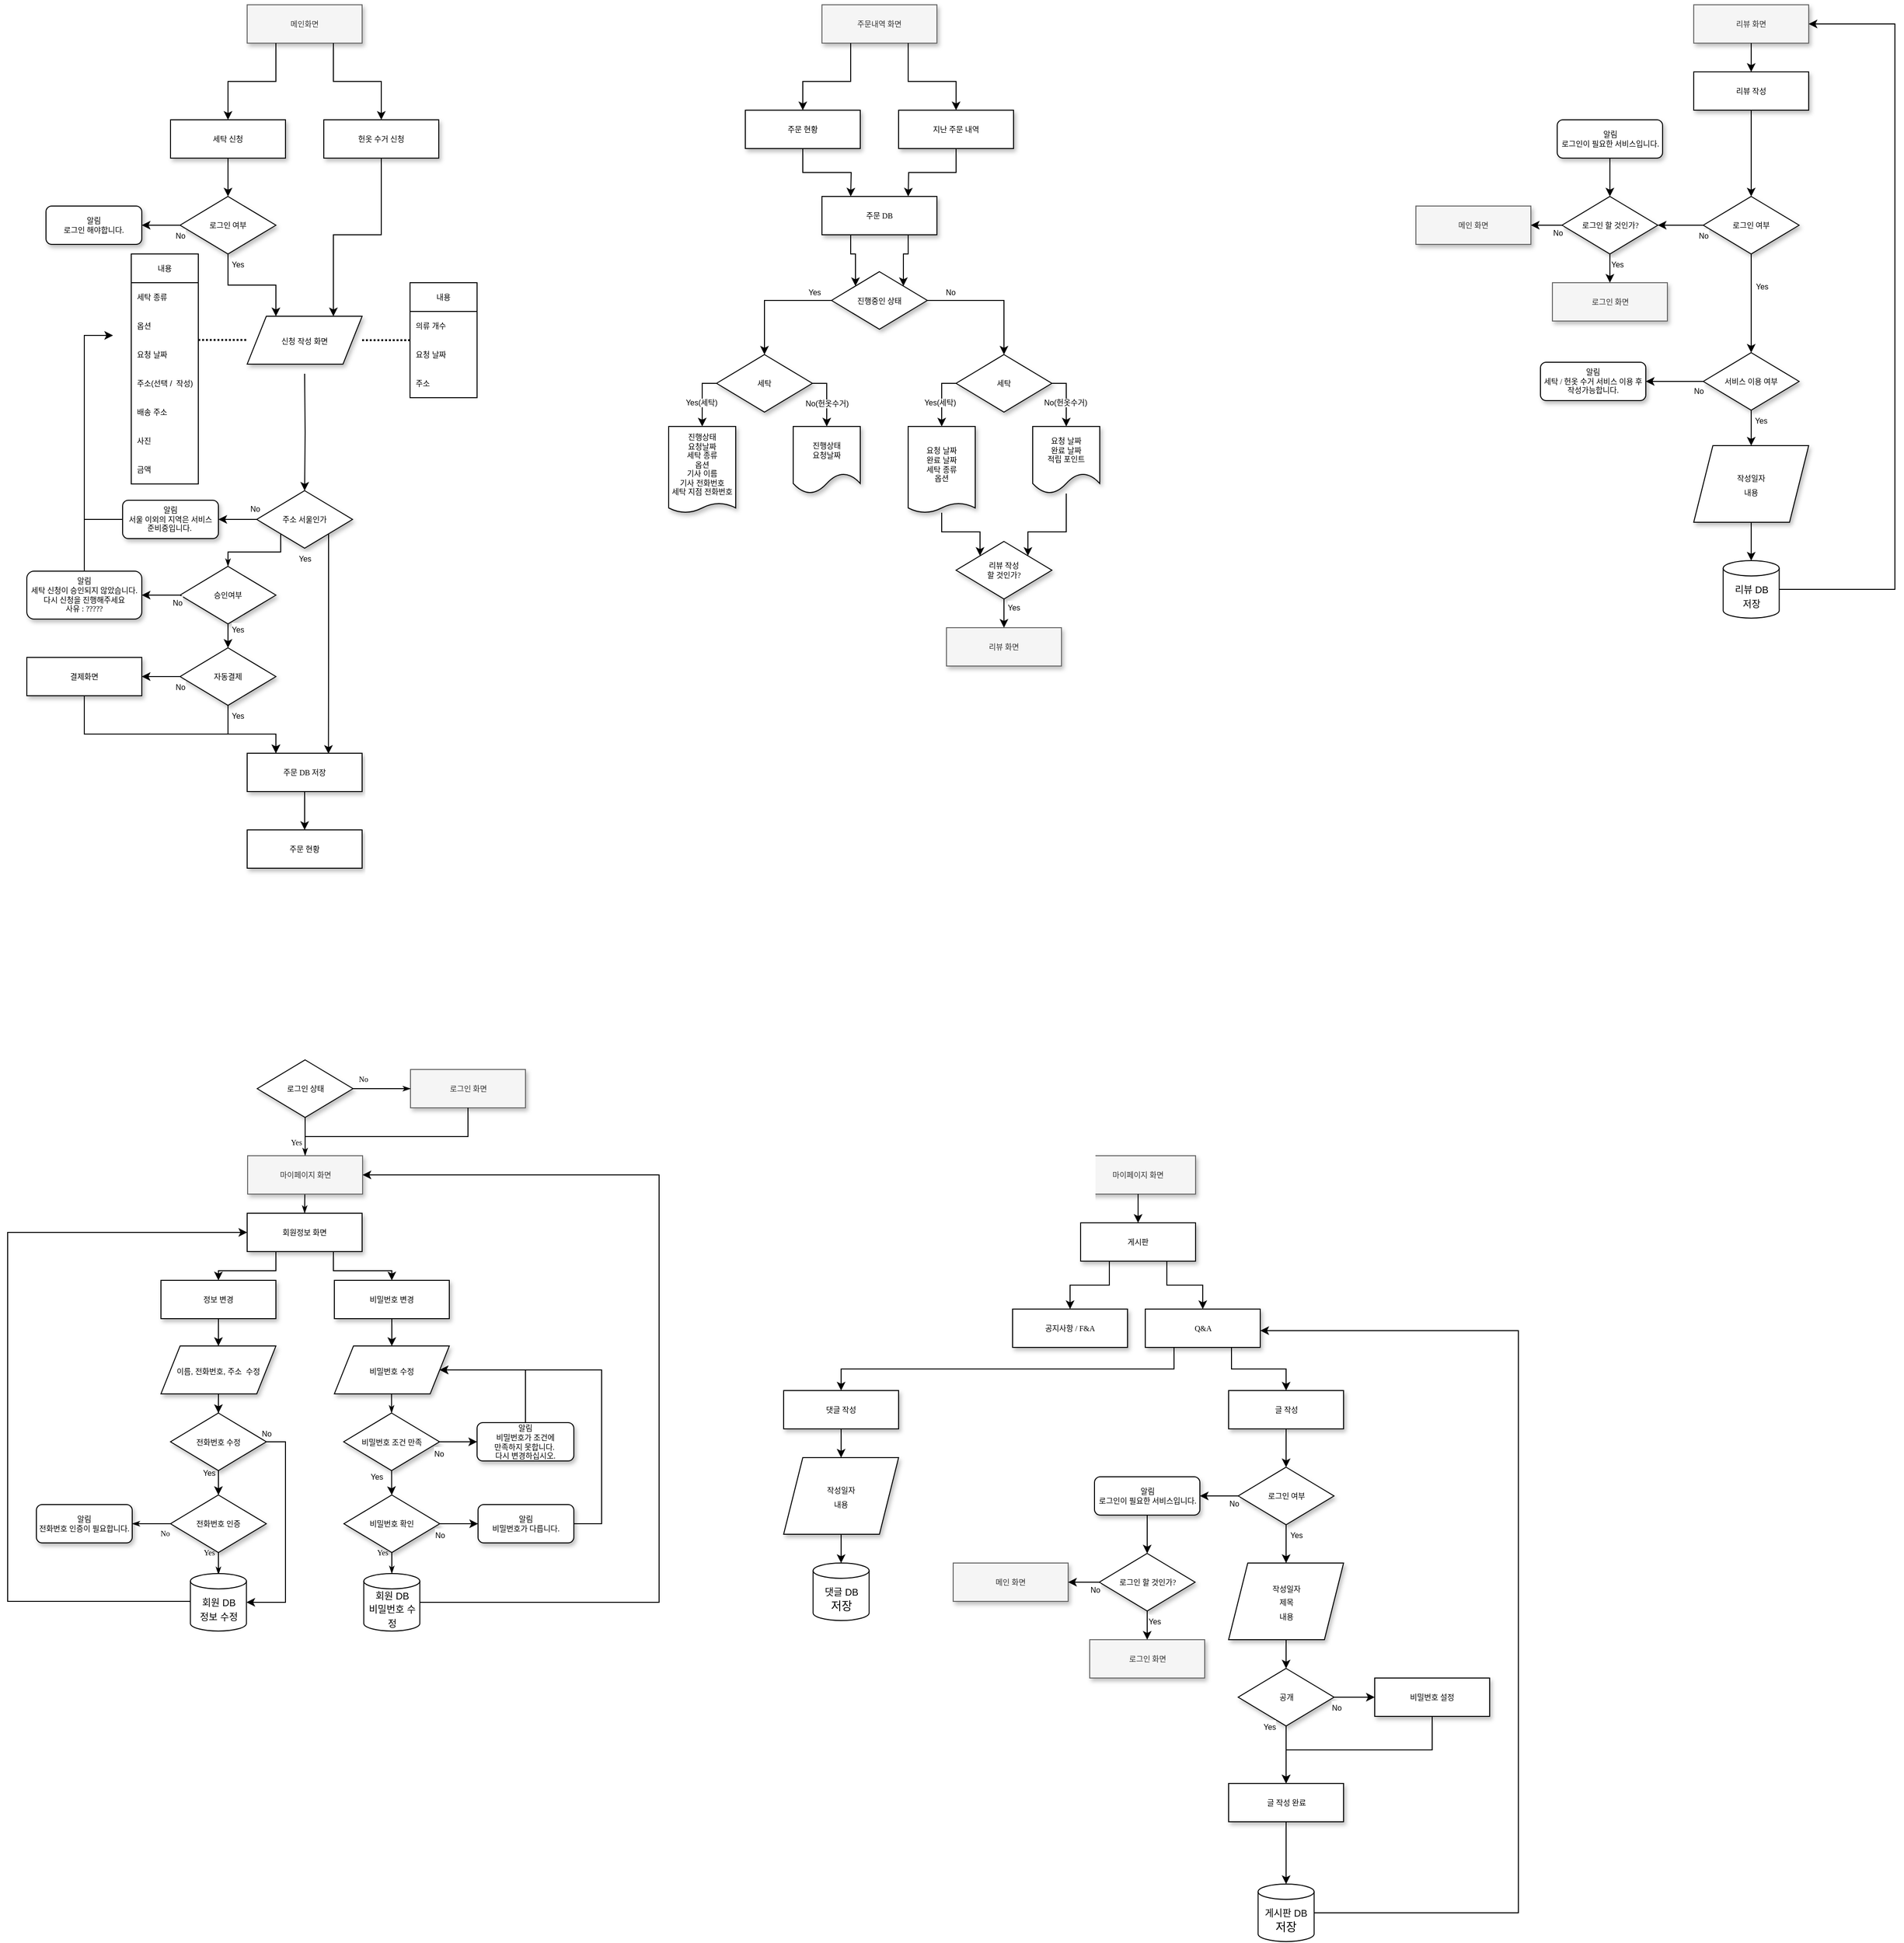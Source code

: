 <mxfile version="21.7.2" type="github">
  <diagram name="Page-1" id="edf60f1a-56cd-e834-aa8a-f176f3a09ee4">
    <mxGraphModel dx="-1937" dy="-917" grid="1" gridSize="10" guides="1" tooltips="1" connect="1" arrows="1" fold="1" page="1" pageScale="1" pageWidth="1100" pageHeight="850" background="none" math="0" shadow="0">
      <root>
        <mxCell id="0" />
        <mxCell id="1" parent="0" />
        <mxCell id="y_Txg5mz7YeZRh-baJeL-305" value="" style="group" vertex="1" connectable="0" parent="1">
          <mxGeometry x="3420" y="2920" width="680" height="596" as="geometry" />
        </mxCell>
        <mxCell id="60e70716793133e9-14" value="로그인 상태" style="rhombus;whiteSpace=wrap;html=1;rounded=0;shadow=1;labelBackgroundColor=none;strokeWidth=1;fontFamily=Verdana;fontSize=8;align=center;container=0;" parent="y_Txg5mz7YeZRh-baJeL-305" vertex="1">
          <mxGeometry x="260.5" width="100" height="60" as="geometry" />
        </mxCell>
        <mxCell id="60e70716793133e9-15" value="로그인 화면" style="whiteSpace=wrap;html=1;rounded=0;shadow=1;labelBackgroundColor=none;strokeWidth=1;fontFamily=Verdana;fontSize=8;align=center;container=0;fillColor=#f5f5f5;fontColor=#333333;strokeColor=#666666;" parent="y_Txg5mz7YeZRh-baJeL-305" vertex="1">
          <mxGeometry x="420.5" y="10" width="120" height="40" as="geometry" />
        </mxCell>
        <mxCell id="60e70716793133e9-43" value="No" style="edgeStyle=orthogonalEdgeStyle;rounded=0;html=1;labelBackgroundColor=none;startSize=5;endArrow=classicThin;endFill=1;endSize=5;jettySize=auto;orthogonalLoop=1;strokeWidth=1;fontFamily=Verdana;fontSize=8" parent="y_Txg5mz7YeZRh-baJeL-305" source="60e70716793133e9-14" target="60e70716793133e9-15" edge="1">
          <mxGeometry x="-0.674" y="10" relative="1" as="geometry">
            <mxPoint as="offset" />
          </mxGeometry>
        </mxCell>
        <mxCell id="60e70716793133e9-44" value="Yes" style="edgeStyle=orthogonalEdgeStyle;rounded=0;html=1;labelBackgroundColor=none;startSize=5;endArrow=classicThin;endFill=1;endSize=5;jettySize=auto;orthogonalLoop=1;strokeWidth=1;fontFamily=Verdana;fontSize=8" parent="y_Txg5mz7YeZRh-baJeL-305" source="60e70716793133e9-14" target="60e70716793133e9-16" edge="1">
          <mxGeometry x="-0.488" y="-10" relative="1" as="geometry">
            <mxPoint as="offset" />
          </mxGeometry>
        </mxCell>
        <mxCell id="60e70716793133e9-45" style="edgeStyle=orthogonalEdgeStyle;rounded=0;html=1;labelBackgroundColor=none;startSize=5;endArrow=classicThin;endFill=1;endSize=5;jettySize=auto;orthogonalLoop=1;strokeWidth=1;fontFamily=Verdana;fontSize=8;entryX=0.5;entryY=0;entryDx=0;entryDy=0;" parent="y_Txg5mz7YeZRh-baJeL-305" source="60e70716793133e9-15" target="y_Txg5mz7YeZRh-baJeL-214" edge="1">
          <mxGeometry relative="1" as="geometry">
            <Array as="points">
              <mxPoint x="480.5" y="80" />
              <mxPoint x="310.5" y="80" />
            </Array>
          </mxGeometry>
        </mxCell>
        <mxCell id="y_Txg5mz7YeZRh-baJeL-214" value="마이페이지 화면" style="whiteSpace=wrap;html=1;rounded=0;shadow=1;labelBackgroundColor=none;strokeWidth=1;fontFamily=Verdana;fontSize=8;align=center;container=0;fillColor=#f5f5f5;fontColor=#333333;strokeColor=#666666;" vertex="1" parent="y_Txg5mz7YeZRh-baJeL-305">
          <mxGeometry x="250.5" y="100" width="120" height="40" as="geometry" />
        </mxCell>
        <mxCell id="60e70716793133e9-16" value="회원정보 화면" style="whiteSpace=wrap;html=1;rounded=0;shadow=1;labelBackgroundColor=none;strokeWidth=1;fontFamily=Verdana;fontSize=8;align=center;container=0;" parent="y_Txg5mz7YeZRh-baJeL-305" vertex="1">
          <mxGeometry x="250" y="160" width="120" height="40" as="geometry" />
        </mxCell>
        <mxCell id="y_Txg5mz7YeZRh-baJeL-204" value="&lt;font style=&quot;font-size: 8px;&quot;&gt;이름, 전화번호, 주소 &amp;nbsp;수정&lt;/font&gt;" style="shape=parallelogram;perimeter=parallelogramPerimeter;whiteSpace=wrap;html=1;fixedSize=1;shadow=1;rounded=0;" vertex="1" parent="y_Txg5mz7YeZRh-baJeL-305">
          <mxGeometry x="160" y="298.5" width="120" height="50" as="geometry" />
        </mxCell>
        <mxCell id="60e70716793133e9-18" value="비밀번호 변경" style="whiteSpace=wrap;html=1;rounded=0;shadow=1;labelBackgroundColor=none;strokeWidth=1;fontFamily=Verdana;fontSize=8;align=center;container=0;" parent="y_Txg5mz7YeZRh-baJeL-305" vertex="1">
          <mxGeometry x="341" y="230" width="120" height="40" as="geometry" />
        </mxCell>
        <mxCell id="y_Txg5mz7YeZRh-baJeL-210" style="edgeStyle=orthogonalEdgeStyle;rounded=0;orthogonalLoop=1;jettySize=auto;html=1;entryX=0.5;entryY=0;entryDx=0;entryDy=0;exitX=0.75;exitY=1;exitDx=0;exitDy=0;" edge="1" parent="y_Txg5mz7YeZRh-baJeL-305" source="60e70716793133e9-16" target="60e70716793133e9-18">
          <mxGeometry relative="1" as="geometry">
            <Array as="points">
              <mxPoint x="340" y="220" />
              <mxPoint x="401" y="220" />
            </Array>
          </mxGeometry>
        </mxCell>
        <mxCell id="60e70716793133e9-21" value="비밀번호 확인" style="rhombus;whiteSpace=wrap;html=1;rounded=0;shadow=1;labelBackgroundColor=none;strokeWidth=1;fontFamily=Verdana;fontSize=8;align=center;container=0;" parent="y_Txg5mz7YeZRh-baJeL-305" vertex="1">
          <mxGeometry x="351" y="454" width="100" height="60" as="geometry" />
        </mxCell>
        <mxCell id="60e70716793133e9-54" value="Yes" style="edgeStyle=orthogonalEdgeStyle;rounded=0;html=1;labelBackgroundColor=none;startSize=5;endArrow=classicThin;endFill=1;endSize=5;jettySize=auto;orthogonalLoop=1;strokeWidth=1;fontFamily=Verdana;fontSize=8;entryX=0.5;entryY=0;entryDx=0;entryDy=0;entryPerimeter=0;" parent="y_Txg5mz7YeZRh-baJeL-305" source="60e70716793133e9-21" target="y_Txg5mz7YeZRh-baJeL-278" edge="1">
          <mxGeometry x="-1" y="-10" relative="1" as="geometry">
            <mxPoint as="offset" />
            <mxPoint x="401" y="468.5" as="targetPoint" />
          </mxGeometry>
        </mxCell>
        <mxCell id="y_Txg5mz7YeZRh-baJeL-10" value="&lt;font style=&quot;font-size: 8px;&quot;&gt;비밀번호 수정&lt;/font&gt;" style="shape=parallelogram;perimeter=parallelogramPerimeter;whiteSpace=wrap;html=1;fixedSize=1;shadow=1;rounded=0;" vertex="1" parent="y_Txg5mz7YeZRh-baJeL-305">
          <mxGeometry x="341" y="298.5" width="120" height="50" as="geometry" />
        </mxCell>
        <mxCell id="y_Txg5mz7YeZRh-baJeL-202" style="edgeStyle=orthogonalEdgeStyle;rounded=0;orthogonalLoop=1;jettySize=auto;html=1;entryX=0.5;entryY=0;entryDx=0;entryDy=0;exitX=0.5;exitY=1;exitDx=0;exitDy=0;" edge="1" parent="y_Txg5mz7YeZRh-baJeL-305" source="60e70716793133e9-18" target="y_Txg5mz7YeZRh-baJeL-10">
          <mxGeometry relative="1" as="geometry" />
        </mxCell>
        <mxCell id="y_Txg5mz7YeZRh-baJeL-14" style="edgeStyle=orthogonalEdgeStyle;rounded=0;html=1;labelBackgroundColor=none;startSize=5;endArrow=classicThin;endFill=1;endSize=5;jettySize=auto;orthogonalLoop=1;strokeWidth=1;fontFamily=Verdana;fontSize=8;entryX=0.5;entryY=0;entryDx=0;entryDy=0;" edge="1" parent="y_Txg5mz7YeZRh-baJeL-305" target="y_Txg5mz7YeZRh-baJeL-291">
          <mxGeometry relative="1" as="geometry">
            <mxPoint x="400.72" y="348.5" as="sourcePoint" />
            <mxPoint x="400.72" y="378.5" as="targetPoint" />
          </mxGeometry>
        </mxCell>
        <mxCell id="y_Txg5mz7YeZRh-baJeL-303" style="edgeStyle=orthogonalEdgeStyle;rounded=0;orthogonalLoop=1;jettySize=auto;html=1;entryX=1;entryY=0.5;entryDx=0;entryDy=0;exitX=1;exitY=0.5;exitDx=0;exitDy=0;" edge="1" parent="y_Txg5mz7YeZRh-baJeL-305" source="y_Txg5mz7YeZRh-baJeL-21" target="y_Txg5mz7YeZRh-baJeL-10">
          <mxGeometry relative="1" as="geometry">
            <mxPoint x="620" y="320" as="targetPoint" />
            <Array as="points">
              <mxPoint x="620" y="484" />
              <mxPoint x="620" y="324" />
            </Array>
          </mxGeometry>
        </mxCell>
        <mxCell id="y_Txg5mz7YeZRh-baJeL-21" value="알림&lt;br&gt;비밀번호가 다릅니다." style="rounded=1;whiteSpace=wrap;html=1;shadow=1;labelBackgroundColor=none;strokeWidth=1;fontFamily=Verdana;fontSize=8;align=center;container=0;" vertex="1" parent="y_Txg5mz7YeZRh-baJeL-305">
          <mxGeometry x="491" y="464" width="100" height="40" as="geometry" />
        </mxCell>
        <mxCell id="y_Txg5mz7YeZRh-baJeL-200" style="edgeStyle=orthogonalEdgeStyle;rounded=0;orthogonalLoop=1;jettySize=auto;html=1;entryX=0;entryY=0.5;entryDx=0;entryDy=0;" edge="1" parent="y_Txg5mz7YeZRh-baJeL-305" source="60e70716793133e9-21" target="y_Txg5mz7YeZRh-baJeL-21">
          <mxGeometry relative="1" as="geometry">
            <mxPoint x="491" y="408.5" as="targetPoint" />
          </mxGeometry>
        </mxCell>
        <mxCell id="y_Txg5mz7YeZRh-baJeL-201" value="&lt;font style=&quot;font-size: 8px;&quot;&gt;No&lt;/font&gt;" style="edgeLabel;html=1;align=center;verticalAlign=middle;resizable=0;points=[];" vertex="1" connectable="0" parent="y_Txg5mz7YeZRh-baJeL-200">
          <mxGeometry x="-0.545" relative="1" as="geometry">
            <mxPoint x="-9" y="11" as="offset" />
          </mxGeometry>
        </mxCell>
        <mxCell id="y_Txg5mz7YeZRh-baJeL-208" style="edgeStyle=orthogonalEdgeStyle;rounded=0;orthogonalLoop=1;jettySize=auto;html=1;entryX=0.5;entryY=0;entryDx=0;entryDy=0;" edge="1" parent="y_Txg5mz7YeZRh-baJeL-305" source="y_Txg5mz7YeZRh-baJeL-207" target="y_Txg5mz7YeZRh-baJeL-204">
          <mxGeometry relative="1" as="geometry" />
        </mxCell>
        <mxCell id="y_Txg5mz7YeZRh-baJeL-207" value="정보 변경" style="whiteSpace=wrap;html=1;rounded=0;shadow=1;labelBackgroundColor=none;strokeWidth=1;fontFamily=Verdana;fontSize=8;align=center;container=0;" vertex="1" parent="y_Txg5mz7YeZRh-baJeL-305">
          <mxGeometry x="160" y="230" width="120" height="40" as="geometry" />
        </mxCell>
        <mxCell id="y_Txg5mz7YeZRh-baJeL-209" style="edgeStyle=orthogonalEdgeStyle;rounded=0;orthogonalLoop=1;jettySize=auto;html=1;entryX=0.5;entryY=0;entryDx=0;entryDy=0;exitX=0.25;exitY=1;exitDx=0;exitDy=0;" edge="1" parent="y_Txg5mz7YeZRh-baJeL-305" source="60e70716793133e9-16" target="y_Txg5mz7YeZRh-baJeL-207">
          <mxGeometry relative="1" as="geometry">
            <Array as="points">
              <mxPoint x="280" y="220" />
              <mxPoint x="220" y="220" />
            </Array>
          </mxGeometry>
        </mxCell>
        <mxCell id="y_Txg5mz7YeZRh-baJeL-18" value="전화번호 인증" style="rhombus;whiteSpace=wrap;html=1;rounded=0;shadow=1;labelBackgroundColor=none;strokeWidth=1;fontFamily=Verdana;fontSize=8;align=center;container=0;" vertex="1" parent="y_Txg5mz7YeZRh-baJeL-305">
          <mxGeometry x="170" y="454" width="100" height="60" as="geometry" />
        </mxCell>
        <mxCell id="y_Txg5mz7YeZRh-baJeL-19" value="Yes" style="edgeStyle=orthogonalEdgeStyle;rounded=0;html=1;labelBackgroundColor=none;startSize=5;endArrow=classicThin;endFill=1;endSize=5;jettySize=auto;orthogonalLoop=1;strokeWidth=1;fontFamily=Verdana;fontSize=8;entryX=0.5;entryY=0;entryDx=0;entryDy=0;entryPerimeter=0;exitX=0.5;exitY=1;exitDx=0;exitDy=0;" edge="1" parent="y_Txg5mz7YeZRh-baJeL-305" source="y_Txg5mz7YeZRh-baJeL-18">
          <mxGeometry x="-1" y="-10" relative="1" as="geometry">
            <mxPoint as="offset" />
            <mxPoint x="219.72" y="467" as="sourcePoint" />
            <mxPoint x="220" y="537" as="targetPoint" />
          </mxGeometry>
        </mxCell>
        <mxCell id="y_Txg5mz7YeZRh-baJeL-20" value="No" style="edgeStyle=orthogonalEdgeStyle;rounded=0;html=1;labelBackgroundColor=none;startSize=5;endArrow=classicThin;endFill=1;endSize=5;jettySize=auto;orthogonalLoop=1;strokeWidth=1;fontFamily=Verdana;fontSize=8;exitX=0;exitY=0.5;exitDx=0;exitDy=0;entryX=1;entryY=0.5;entryDx=0;entryDy=0;" edge="1" parent="y_Txg5mz7YeZRh-baJeL-305" source="y_Txg5mz7YeZRh-baJeL-18" target="y_Txg5mz7YeZRh-baJeL-22">
          <mxGeometry x="-0.674" y="10" relative="1" as="geometry">
            <mxPoint as="offset" />
            <mxPoint x="170" y="436.72" as="sourcePoint" />
            <mxPoint x="130" y="436.72" as="targetPoint" />
          </mxGeometry>
        </mxCell>
        <mxCell id="y_Txg5mz7YeZRh-baJeL-22" value="알림&lt;br&gt;전화번호 인증이 필요합니다." style="rounded=1;whiteSpace=wrap;html=1;shadow=1;labelBackgroundColor=none;strokeWidth=1;fontFamily=Verdana;fontSize=8;align=center;container=0;" vertex="1" parent="y_Txg5mz7YeZRh-baJeL-305">
          <mxGeometry x="30" y="464" width="100" height="40" as="geometry" />
        </mxCell>
        <mxCell id="y_Txg5mz7YeZRh-baJeL-304" style="edgeStyle=orthogonalEdgeStyle;rounded=0;orthogonalLoop=1;jettySize=auto;html=1;entryX=1;entryY=0.5;entryDx=0;entryDy=0;" edge="1" parent="y_Txg5mz7YeZRh-baJeL-305" source="y_Txg5mz7YeZRh-baJeL-278" target="y_Txg5mz7YeZRh-baJeL-214">
          <mxGeometry relative="1" as="geometry">
            <Array as="points">
              <mxPoint x="680" y="566" />
              <mxPoint x="680" y="120" />
            </Array>
          </mxGeometry>
        </mxCell>
        <mxCell id="y_Txg5mz7YeZRh-baJeL-278" value="&lt;font size=&quot;1&quot;&gt;회원 DB&lt;br&gt;비밀번호 수정&lt;/font&gt;" style="shape=cylinder3;whiteSpace=wrap;html=1;boundedLbl=1;backgroundOutline=1;size=7.974;" vertex="1" parent="y_Txg5mz7YeZRh-baJeL-305">
          <mxGeometry x="371.75" y="536" width="58.5" height="60" as="geometry" />
        </mxCell>
        <mxCell id="y_Txg5mz7YeZRh-baJeL-282" style="edgeStyle=orthogonalEdgeStyle;rounded=0;orthogonalLoop=1;jettySize=auto;html=1;entryX=0;entryY=0.5;entryDx=0;entryDy=0;exitX=0;exitY=0.5;exitDx=0;exitDy=0;exitPerimeter=0;" edge="1" parent="y_Txg5mz7YeZRh-baJeL-305" source="y_Txg5mz7YeZRh-baJeL-280" target="60e70716793133e9-16">
          <mxGeometry relative="1" as="geometry">
            <mxPoint x="250" y="205" as="targetPoint" />
            <Array as="points">
              <mxPoint x="191" y="565" />
              <mxPoint y="565" />
              <mxPoint y="180" />
            </Array>
          </mxGeometry>
        </mxCell>
        <mxCell id="y_Txg5mz7YeZRh-baJeL-280" value="&lt;font size=&quot;1&quot;&gt;회원 DB&lt;br&gt;정보 수정&lt;/font&gt;" style="shape=cylinder3;whiteSpace=wrap;html=1;boundedLbl=1;backgroundOutline=1;size=7.974;" vertex="1" parent="y_Txg5mz7YeZRh-baJeL-305">
          <mxGeometry x="190.75" y="536" width="58.5" height="60" as="geometry" />
        </mxCell>
        <mxCell id="y_Txg5mz7YeZRh-baJeL-286" style="edgeStyle=orthogonalEdgeStyle;rounded=0;orthogonalLoop=1;jettySize=auto;html=1;entryX=0.5;entryY=0;entryDx=0;entryDy=0;" edge="1" parent="y_Txg5mz7YeZRh-baJeL-305" source="y_Txg5mz7YeZRh-baJeL-284" target="y_Txg5mz7YeZRh-baJeL-18">
          <mxGeometry relative="1" as="geometry" />
        </mxCell>
        <mxCell id="y_Txg5mz7YeZRh-baJeL-287" value="&lt;font style=&quot;font-size: 8px;&quot;&gt;Yes&lt;/font&gt;" style="edgeLabel;html=1;align=center;verticalAlign=middle;resizable=0;points=[];" vertex="1" connectable="0" parent="y_Txg5mz7YeZRh-baJeL-286">
          <mxGeometry x="0.263" relative="1" as="geometry">
            <mxPoint x="-10" y="-4" as="offset" />
          </mxGeometry>
        </mxCell>
        <mxCell id="y_Txg5mz7YeZRh-baJeL-288" style="edgeStyle=orthogonalEdgeStyle;rounded=0;orthogonalLoop=1;jettySize=auto;html=1;entryX=1;entryY=0.5;entryDx=0;entryDy=0;entryPerimeter=0;" edge="1" parent="y_Txg5mz7YeZRh-baJeL-305" source="y_Txg5mz7YeZRh-baJeL-284" target="y_Txg5mz7YeZRh-baJeL-280">
          <mxGeometry relative="1" as="geometry">
            <Array as="points">
              <mxPoint x="290" y="399" />
              <mxPoint x="290" y="566" />
            </Array>
          </mxGeometry>
        </mxCell>
        <mxCell id="y_Txg5mz7YeZRh-baJeL-289" value="&lt;font style=&quot;font-size: 8px;&quot;&gt;No&lt;/font&gt;" style="edgeLabel;html=1;align=center;verticalAlign=middle;resizable=0;points=[];" vertex="1" connectable="0" parent="y_Txg5mz7YeZRh-baJeL-288">
          <mxGeometry x="-0.542" relative="1" as="geometry">
            <mxPoint x="-20" y="-42" as="offset" />
          </mxGeometry>
        </mxCell>
        <mxCell id="y_Txg5mz7YeZRh-baJeL-284" value="전화번호 수정" style="rhombus;whiteSpace=wrap;html=1;rounded=0;shadow=1;labelBackgroundColor=none;strokeWidth=1;fontFamily=Verdana;fontSize=8;align=center;container=0;" vertex="1" parent="y_Txg5mz7YeZRh-baJeL-305">
          <mxGeometry x="170" y="368.5" width="100" height="60" as="geometry" />
        </mxCell>
        <mxCell id="y_Txg5mz7YeZRh-baJeL-298" style="edgeStyle=orthogonalEdgeStyle;rounded=0;orthogonalLoop=1;jettySize=auto;html=1;" edge="1" parent="y_Txg5mz7YeZRh-baJeL-305" source="y_Txg5mz7YeZRh-baJeL-291" target="60e70716793133e9-21">
          <mxGeometry relative="1" as="geometry" />
        </mxCell>
        <mxCell id="y_Txg5mz7YeZRh-baJeL-299" value="&lt;font style=&quot;font-size: 8px;&quot;&gt;Yes&lt;/font&gt;" style="edgeLabel;html=1;align=center;verticalAlign=middle;resizable=0;points=[];" vertex="1" connectable="0" parent="y_Txg5mz7YeZRh-baJeL-298">
          <mxGeometry x="0.859" y="4" relative="1" as="geometry">
            <mxPoint x="-20" y="-19" as="offset" />
          </mxGeometry>
        </mxCell>
        <mxCell id="y_Txg5mz7YeZRh-baJeL-291" value="비밀번호 조건 만족" style="rhombus;whiteSpace=wrap;html=1;rounded=0;shadow=1;labelBackgroundColor=none;strokeWidth=1;fontFamily=Verdana;fontSize=8;align=center;container=0;" vertex="1" parent="y_Txg5mz7YeZRh-baJeL-305">
          <mxGeometry x="350.75" y="368.5" width="100" height="60" as="geometry" />
        </mxCell>
        <mxCell id="y_Txg5mz7YeZRh-baJeL-285" style="edgeStyle=orthogonalEdgeStyle;rounded=0;orthogonalLoop=1;jettySize=auto;html=1;entryX=0.5;entryY=0;entryDx=0;entryDy=0;" edge="1" parent="y_Txg5mz7YeZRh-baJeL-305" source="y_Txg5mz7YeZRh-baJeL-204" target="y_Txg5mz7YeZRh-baJeL-284">
          <mxGeometry relative="1" as="geometry" />
        </mxCell>
        <mxCell id="y_Txg5mz7YeZRh-baJeL-302" style="edgeStyle=orthogonalEdgeStyle;rounded=0;orthogonalLoop=1;jettySize=auto;html=1;entryX=1;entryY=0.5;entryDx=0;entryDy=0;exitX=0.5;exitY=0;exitDx=0;exitDy=0;" edge="1" parent="y_Txg5mz7YeZRh-baJeL-305" source="y_Txg5mz7YeZRh-baJeL-300" target="y_Txg5mz7YeZRh-baJeL-10">
          <mxGeometry relative="1" as="geometry">
            <Array as="points">
              <mxPoint x="541" y="324" />
            </Array>
          </mxGeometry>
        </mxCell>
        <mxCell id="y_Txg5mz7YeZRh-baJeL-300" value="알림&lt;br&gt;비밀번호가 조건에 &lt;br&gt;만족하지 못합니다.&amp;nbsp;&lt;br&gt;다시 변경하십시오." style="rounded=1;whiteSpace=wrap;html=1;shadow=1;labelBackgroundColor=none;strokeWidth=1;fontFamily=Verdana;fontSize=8;align=center;container=0;" vertex="1" parent="y_Txg5mz7YeZRh-baJeL-305">
          <mxGeometry x="490" y="378.5" width="101" height="40" as="geometry" />
        </mxCell>
        <mxCell id="y_Txg5mz7YeZRh-baJeL-301" value="&lt;font style=&quot;font-size: 8px;&quot;&gt;No&lt;/font&gt;" style="edgeStyle=orthogonalEdgeStyle;rounded=0;orthogonalLoop=1;jettySize=auto;html=1;entryX=0;entryY=0.5;entryDx=0;entryDy=0;" edge="1" parent="y_Txg5mz7YeZRh-baJeL-305" source="y_Txg5mz7YeZRh-baJeL-291" target="y_Txg5mz7YeZRh-baJeL-300">
          <mxGeometry x="-1" y="-12" relative="1" as="geometry">
            <mxPoint x="-1" y="-1" as="offset" />
          </mxGeometry>
        </mxCell>
        <mxCell id="y_Txg5mz7YeZRh-baJeL-457" value="" style="group" vertex="1" connectable="0" parent="1">
          <mxGeometry x="4110" y="1819" width="450" height="690" as="geometry" />
        </mxCell>
        <mxCell id="y_Txg5mz7YeZRh-baJeL-124" value="주문내역 화면" style="whiteSpace=wrap;html=1;rounded=0;shadow=1;labelBackgroundColor=none;strokeWidth=1;fontFamily=Verdana;fontSize=8;align=center;container=0;fillColor=#f5f5f5;fontColor=#333333;strokeColor=#666666;" vertex="1" parent="y_Txg5mz7YeZRh-baJeL-457">
          <mxGeometry x="160" width="120" height="40" as="geometry" />
        </mxCell>
        <mxCell id="y_Txg5mz7YeZRh-baJeL-125" style="edgeStyle=orthogonalEdgeStyle;rounded=0;orthogonalLoop=1;jettySize=auto;html=1;entryX=0.25;entryY=0;entryDx=0;entryDy=0;" edge="1" parent="y_Txg5mz7YeZRh-baJeL-457" source="y_Txg5mz7YeZRh-baJeL-126">
          <mxGeometry relative="1" as="geometry">
            <mxPoint x="190" y="200" as="targetPoint" />
          </mxGeometry>
        </mxCell>
        <mxCell id="y_Txg5mz7YeZRh-baJeL-126" value="주문 현황" style="whiteSpace=wrap;html=1;rounded=0;shadow=1;labelBackgroundColor=none;strokeWidth=1;fontFamily=Verdana;fontSize=8;align=center;container=0;" vertex="1" parent="y_Txg5mz7YeZRh-baJeL-457">
          <mxGeometry x="80" y="110" width="120" height="40" as="geometry" />
        </mxCell>
        <mxCell id="y_Txg5mz7YeZRh-baJeL-127" style="edgeStyle=orthogonalEdgeStyle;rounded=0;orthogonalLoop=1;jettySize=auto;html=1;entryX=0.75;entryY=0;entryDx=0;entryDy=0;" edge="1" parent="y_Txg5mz7YeZRh-baJeL-457" source="y_Txg5mz7YeZRh-baJeL-128">
          <mxGeometry relative="1" as="geometry">
            <mxPoint x="250" y="200" as="targetPoint" />
          </mxGeometry>
        </mxCell>
        <mxCell id="y_Txg5mz7YeZRh-baJeL-128" value="지난 주문 내역" style="whiteSpace=wrap;html=1;rounded=0;shadow=1;labelBackgroundColor=none;strokeWidth=1;fontFamily=Verdana;fontSize=8;align=center;container=0;" vertex="1" parent="y_Txg5mz7YeZRh-baJeL-457">
          <mxGeometry x="240" y="110" width="120" height="40" as="geometry" />
        </mxCell>
        <mxCell id="y_Txg5mz7YeZRh-baJeL-129" value="" style="endArrow=classic;html=1;rounded=0;exitX=0.25;exitY=1;exitDx=0;exitDy=0;entryX=0.5;entryY=0;entryDx=0;entryDy=0;" edge="1" parent="y_Txg5mz7YeZRh-baJeL-457" source="y_Txg5mz7YeZRh-baJeL-124" target="y_Txg5mz7YeZRh-baJeL-126">
          <mxGeometry width="50" height="50" relative="1" as="geometry">
            <mxPoint x="150" y="130" as="sourcePoint" />
            <mxPoint x="200" y="80" as="targetPoint" />
            <Array as="points">
              <mxPoint x="190" y="80" />
              <mxPoint x="140" y="80" />
            </Array>
          </mxGeometry>
        </mxCell>
        <mxCell id="y_Txg5mz7YeZRh-baJeL-130" value="" style="endArrow=classic;html=1;rounded=0;exitX=0.75;exitY=1;exitDx=0;exitDy=0;entryX=0.5;entryY=0;entryDx=0;entryDy=0;" edge="1" parent="y_Txg5mz7YeZRh-baJeL-457" source="y_Txg5mz7YeZRh-baJeL-124" target="y_Txg5mz7YeZRh-baJeL-128">
          <mxGeometry width="50" height="50" relative="1" as="geometry">
            <mxPoint x="200" y="50" as="sourcePoint" />
            <mxPoint x="150" y="130" as="targetPoint" />
            <Array as="points">
              <mxPoint x="250" y="80" />
              <mxPoint x="300" y="80" />
            </Array>
          </mxGeometry>
        </mxCell>
        <mxCell id="y_Txg5mz7YeZRh-baJeL-133" value="진행중인 상태" style="rhombus;whiteSpace=wrap;html=1;rounded=0;shadow=1;labelBackgroundColor=none;strokeWidth=1;fontFamily=Verdana;fontSize=8;align=center;container=0;" vertex="1" parent="y_Txg5mz7YeZRh-baJeL-457">
          <mxGeometry x="170" y="278.5" width="100" height="60" as="geometry" />
        </mxCell>
        <mxCell id="y_Txg5mz7YeZRh-baJeL-160" style="edgeStyle=orthogonalEdgeStyle;rounded=0;orthogonalLoop=1;jettySize=auto;html=1;entryX=1;entryY=0;entryDx=0;entryDy=0;exitX=0.75;exitY=1;exitDx=0;exitDy=0;" edge="1" parent="y_Txg5mz7YeZRh-baJeL-457" source="y_Txg5mz7YeZRh-baJeL-155" target="y_Txg5mz7YeZRh-baJeL-133">
          <mxGeometry relative="1" as="geometry" />
        </mxCell>
        <mxCell id="y_Txg5mz7YeZRh-baJeL-155" value="주문 DB" style="whiteSpace=wrap;html=1;rounded=0;shadow=1;labelBackgroundColor=none;strokeWidth=1;fontFamily=Verdana;fontSize=8;align=center;container=0;" vertex="1" parent="y_Txg5mz7YeZRh-baJeL-457">
          <mxGeometry x="160" y="200" width="120" height="40" as="geometry" />
        </mxCell>
        <mxCell id="y_Txg5mz7YeZRh-baJeL-132" style="edgeStyle=orthogonalEdgeStyle;rounded=0;orthogonalLoop=1;jettySize=auto;html=1;entryX=0;entryY=0;entryDx=0;entryDy=0;exitX=0.25;exitY=1;exitDx=0;exitDy=0;" edge="1" parent="y_Txg5mz7YeZRh-baJeL-457" target="y_Txg5mz7YeZRh-baJeL-133" source="y_Txg5mz7YeZRh-baJeL-155">
          <mxGeometry relative="1" as="geometry">
            <mxPoint x="220" y="270" as="sourcePoint" />
          </mxGeometry>
        </mxCell>
        <mxCell id="y_Txg5mz7YeZRh-baJeL-161" value="세탁" style="rhombus;whiteSpace=wrap;html=1;rounded=0;shadow=1;labelBackgroundColor=none;strokeWidth=1;fontFamily=Verdana;fontSize=8;align=center;container=0;" vertex="1" parent="y_Txg5mz7YeZRh-baJeL-457">
          <mxGeometry x="50" y="365" width="100" height="60" as="geometry" />
        </mxCell>
        <mxCell id="y_Txg5mz7YeZRh-baJeL-156" style="edgeStyle=orthogonalEdgeStyle;rounded=0;orthogonalLoop=1;jettySize=auto;html=1;entryX=0.5;entryY=0;entryDx=0;entryDy=0;exitX=0;exitY=0.5;exitDx=0;exitDy=0;" edge="1" parent="y_Txg5mz7YeZRh-baJeL-457" source="y_Txg5mz7YeZRh-baJeL-133" target="y_Txg5mz7YeZRh-baJeL-161">
          <mxGeometry relative="1" as="geometry">
            <mxPoint x="140" y="380" as="targetPoint" />
          </mxGeometry>
        </mxCell>
        <mxCell id="y_Txg5mz7YeZRh-baJeL-157" value="Yes" style="edgeLabel;html=1;align=center;verticalAlign=middle;resizable=0;points=[];fontSize=8;" vertex="1" connectable="0" parent="y_Txg5mz7YeZRh-baJeL-156">
          <mxGeometry x="-0.434" y="1" relative="1" as="geometry">
            <mxPoint x="18" y="-10" as="offset" />
          </mxGeometry>
        </mxCell>
        <mxCell id="y_Txg5mz7YeZRh-baJeL-162" value="세탁" style="rhombus;whiteSpace=wrap;html=1;rounded=0;shadow=1;labelBackgroundColor=none;strokeWidth=1;fontFamily=Verdana;fontSize=8;align=center;container=0;" vertex="1" parent="y_Txg5mz7YeZRh-baJeL-457">
          <mxGeometry x="300" y="365" width="100" height="60" as="geometry" />
        </mxCell>
        <mxCell id="y_Txg5mz7YeZRh-baJeL-158" style="edgeStyle=orthogonalEdgeStyle;rounded=0;orthogonalLoop=1;jettySize=auto;html=1;entryX=0.5;entryY=0;entryDx=0;entryDy=0;exitX=1;exitY=0.5;exitDx=0;exitDy=0;" edge="1" parent="y_Txg5mz7YeZRh-baJeL-457" source="y_Txg5mz7YeZRh-baJeL-133" target="y_Txg5mz7YeZRh-baJeL-162">
          <mxGeometry relative="1" as="geometry">
            <mxPoint x="300" y="380" as="targetPoint" />
          </mxGeometry>
        </mxCell>
        <mxCell id="y_Txg5mz7YeZRh-baJeL-159" value="&lt;span style=&quot;font-size: 8px;&quot;&gt;No&lt;br&gt;&lt;/span&gt;" style="edgeLabel;html=1;align=center;verticalAlign=middle;resizable=0;points=[];" vertex="1" connectable="0" parent="y_Txg5mz7YeZRh-baJeL-158">
          <mxGeometry x="-0.369" y="-1" relative="1" as="geometry">
            <mxPoint x="-19" y="-11" as="offset" />
          </mxGeometry>
        </mxCell>
        <mxCell id="y_Txg5mz7YeZRh-baJeL-166" value="진행상태&lt;br&gt;요청날짜&lt;br&gt;세탁 종류&lt;br&gt;옵션&lt;br&gt;기사 이름&lt;br&gt;기사 전화번호&lt;br&gt;세탁 지점 전화번호" style="shape=document;whiteSpace=wrap;html=1;boundedLbl=1;shadow=1;fontSize=8;container=0;size=0.111;" vertex="1" parent="y_Txg5mz7YeZRh-baJeL-457">
          <mxGeometry y="440" width="70" height="90" as="geometry" />
        </mxCell>
        <mxCell id="y_Txg5mz7YeZRh-baJeL-171" style="edgeStyle=orthogonalEdgeStyle;rounded=0;orthogonalLoop=1;jettySize=auto;html=1;entryX=0.5;entryY=0;entryDx=0;entryDy=0;exitX=0;exitY=0.5;exitDx=0;exitDy=0;" edge="1" parent="y_Txg5mz7YeZRh-baJeL-457" source="y_Txg5mz7YeZRh-baJeL-161" target="y_Txg5mz7YeZRh-baJeL-166">
          <mxGeometry relative="1" as="geometry">
            <mxPoint x="30" y="395" as="targetPoint" />
            <Array as="points">
              <mxPoint x="35" y="395" />
            </Array>
          </mxGeometry>
        </mxCell>
        <mxCell id="y_Txg5mz7YeZRh-baJeL-176" value="Yes(세탁)" style="edgeLabel;html=1;align=center;verticalAlign=middle;resizable=0;points=[];fontSize=8;" vertex="1" connectable="0" parent="y_Txg5mz7YeZRh-baJeL-171">
          <mxGeometry x="0.113" y="-1" relative="1" as="geometry">
            <mxPoint y="1" as="offset" />
          </mxGeometry>
        </mxCell>
        <mxCell id="y_Txg5mz7YeZRh-baJeL-167" value="진행상태&lt;br&gt;요청날짜" style="shape=document;whiteSpace=wrap;html=1;boundedLbl=1;shadow=1;fontSize=8;container=0;" vertex="1" parent="y_Txg5mz7YeZRh-baJeL-457">
          <mxGeometry x="130" y="440" width="70" height="70" as="geometry" />
        </mxCell>
        <mxCell id="y_Txg5mz7YeZRh-baJeL-172" style="edgeStyle=orthogonalEdgeStyle;rounded=0;orthogonalLoop=1;jettySize=auto;html=1;entryX=0.5;entryY=0;entryDx=0;entryDy=0;exitX=1;exitY=0.5;exitDx=0;exitDy=0;" edge="1" parent="y_Txg5mz7YeZRh-baJeL-457" source="y_Txg5mz7YeZRh-baJeL-161" target="y_Txg5mz7YeZRh-baJeL-167">
          <mxGeometry relative="1" as="geometry">
            <mxPoint x="170" y="395" as="targetPoint" />
            <Array as="points">
              <mxPoint x="165" y="395" />
            </Array>
          </mxGeometry>
        </mxCell>
        <mxCell id="y_Txg5mz7YeZRh-baJeL-178" value="No(헌옷수거)" style="edgeLabel;html=1;align=center;verticalAlign=middle;resizable=0;points=[];fontSize=8;" vertex="1" connectable="0" parent="y_Txg5mz7YeZRh-baJeL-172">
          <mxGeometry x="0.01" y="-1" relative="1" as="geometry">
            <mxPoint x="1" y="5" as="offset" />
          </mxGeometry>
        </mxCell>
        <mxCell id="y_Txg5mz7YeZRh-baJeL-169" value="요청 날짜&lt;br&gt;완료 날짜&lt;br&gt;적립 포인트" style="shape=document;whiteSpace=wrap;html=1;boundedLbl=1;shadow=1;fontSize=8;container=0;" vertex="1" parent="y_Txg5mz7YeZRh-baJeL-457">
          <mxGeometry x="380" y="440" width="70" height="70" as="geometry" />
        </mxCell>
        <mxCell id="y_Txg5mz7YeZRh-baJeL-173" style="edgeStyle=orthogonalEdgeStyle;rounded=0;orthogonalLoop=1;jettySize=auto;html=1;entryX=0.5;entryY=0;entryDx=0;entryDy=0;exitX=0;exitY=0.5;exitDx=0;exitDy=0;" edge="1" parent="y_Txg5mz7YeZRh-baJeL-457" source="y_Txg5mz7YeZRh-baJeL-162" target="y_Txg5mz7YeZRh-baJeL-377">
          <mxGeometry relative="1" as="geometry">
            <mxPoint x="285" y="440" as="targetPoint" />
            <mxPoint x="300" y="395" as="sourcePoint" />
            <Array as="points">
              <mxPoint x="285" y="395" />
            </Array>
          </mxGeometry>
        </mxCell>
        <mxCell id="y_Txg5mz7YeZRh-baJeL-177" value="Yes(세탁)" style="edgeLabel;html=1;align=center;verticalAlign=middle;resizable=0;points=[];fontSize=8;" vertex="1" connectable="0" parent="y_Txg5mz7YeZRh-baJeL-173">
          <mxGeometry x="0.164" y="-2" relative="1" as="geometry">
            <mxPoint as="offset" />
          </mxGeometry>
        </mxCell>
        <mxCell id="y_Txg5mz7YeZRh-baJeL-174" style="edgeStyle=orthogonalEdgeStyle;rounded=0;orthogonalLoop=1;jettySize=auto;html=1;exitX=1;exitY=0.5;exitDx=0;exitDy=0;" edge="1" parent="y_Txg5mz7YeZRh-baJeL-457" source="y_Txg5mz7YeZRh-baJeL-162" target="y_Txg5mz7YeZRh-baJeL-169">
          <mxGeometry relative="1" as="geometry">
            <mxPoint x="415" y="440" as="targetPoint" />
            <mxPoint x="400" y="395" as="sourcePoint" />
            <Array as="points">
              <mxPoint x="415" y="395" />
            </Array>
          </mxGeometry>
        </mxCell>
        <mxCell id="y_Txg5mz7YeZRh-baJeL-179" value="No(헌옷수거)" style="edgeLabel;html=1;align=center;verticalAlign=middle;resizable=0;points=[];fontSize=8;" vertex="1" connectable="0" parent="y_Txg5mz7YeZRh-baJeL-174">
          <mxGeometry x="0.19" y="-1" relative="1" as="geometry">
            <mxPoint y="-1" as="offset" />
          </mxGeometry>
        </mxCell>
        <mxCell id="y_Txg5mz7YeZRh-baJeL-377" value="요청 날짜&lt;br&gt;완료 날짜&lt;br&gt;세탁 종류&lt;br&gt;옵션" style="shape=document;whiteSpace=wrap;html=1;boundedLbl=1;shadow=1;fontSize=8;container=0;size=0.111;" vertex="1" parent="y_Txg5mz7YeZRh-baJeL-457">
          <mxGeometry x="250" y="440" width="70" height="90" as="geometry" />
        </mxCell>
        <mxCell id="y_Txg5mz7YeZRh-baJeL-400" value="리뷰 작성&lt;br&gt;할 것인가?" style="rhombus;whiteSpace=wrap;html=1;rounded=0;shadow=1;labelBackgroundColor=none;strokeWidth=1;fontFamily=Verdana;fontSize=8;align=center;container=0;" vertex="1" parent="y_Txg5mz7YeZRh-baJeL-457">
          <mxGeometry x="300" y="560" width="100" height="60" as="geometry" />
        </mxCell>
        <mxCell id="y_Txg5mz7YeZRh-baJeL-402" style="edgeStyle=orthogonalEdgeStyle;rounded=0;orthogonalLoop=1;jettySize=auto;html=1;entryX=1;entryY=0;entryDx=0;entryDy=0;" edge="1" parent="y_Txg5mz7YeZRh-baJeL-457" source="y_Txg5mz7YeZRh-baJeL-169" target="y_Txg5mz7YeZRh-baJeL-400">
          <mxGeometry relative="1" as="geometry">
            <Array as="points">
              <mxPoint x="415" y="550" />
              <mxPoint x="375" y="550" />
            </Array>
          </mxGeometry>
        </mxCell>
        <mxCell id="y_Txg5mz7YeZRh-baJeL-401" style="edgeStyle=orthogonalEdgeStyle;rounded=0;orthogonalLoop=1;jettySize=auto;html=1;entryX=0;entryY=0;entryDx=0;entryDy=0;" edge="1" parent="y_Txg5mz7YeZRh-baJeL-457" source="y_Txg5mz7YeZRh-baJeL-377" target="y_Txg5mz7YeZRh-baJeL-400">
          <mxGeometry relative="1" as="geometry" />
        </mxCell>
        <mxCell id="y_Txg5mz7YeZRh-baJeL-403" value="리뷰 화면" style="whiteSpace=wrap;html=1;rounded=0;shadow=1;labelBackgroundColor=none;strokeWidth=1;fontFamily=Verdana;fontSize=8;align=center;container=0;fillColor=#f5f5f5;fontColor=#333333;strokeColor=#666666;" vertex="1" parent="y_Txg5mz7YeZRh-baJeL-457">
          <mxGeometry x="290" y="650" width="120" height="40" as="geometry" />
        </mxCell>
        <mxCell id="y_Txg5mz7YeZRh-baJeL-404" style="edgeStyle=orthogonalEdgeStyle;rounded=0;orthogonalLoop=1;jettySize=auto;html=1;entryX=0.5;entryY=0;entryDx=0;entryDy=0;" edge="1" parent="y_Txg5mz7YeZRh-baJeL-457" source="y_Txg5mz7YeZRh-baJeL-400" target="y_Txg5mz7YeZRh-baJeL-403">
          <mxGeometry relative="1" as="geometry" />
        </mxCell>
        <mxCell id="y_Txg5mz7YeZRh-baJeL-405" value="&lt;span style=&quot;font-size: 8px;&quot;&gt;Yes&lt;/span&gt;" style="edgeLabel;html=1;align=center;verticalAlign=middle;resizable=0;points=[];" vertex="1" connectable="0" parent="y_Txg5mz7YeZRh-baJeL-404">
          <mxGeometry x="-0.706" relative="1" as="geometry">
            <mxPoint x="10" as="offset" />
          </mxGeometry>
        </mxCell>
        <mxCell id="y_Txg5mz7YeZRh-baJeL-463" value="" style="group" vertex="1" connectable="0" parent="1">
          <mxGeometry x="3440" y="1819" width="470" height="901" as="geometry" />
        </mxCell>
        <mxCell id="y_Txg5mz7YeZRh-baJeL-461" value="주문 현황" style="whiteSpace=wrap;html=1;rounded=0;shadow=1;labelBackgroundColor=none;strokeWidth=1;fontFamily=Verdana;fontSize=8;align=center;container=0;" vertex="1" parent="y_Txg5mz7YeZRh-baJeL-463">
          <mxGeometry x="230" y="861" width="120" height="40" as="geometry" />
        </mxCell>
        <mxCell id="y_Txg5mz7YeZRh-baJeL-34" value="메인화면" style="whiteSpace=wrap;html=1;rounded=0;shadow=1;labelBackgroundColor=default;strokeWidth=1;fontFamily=Verdana;fontSize=8;align=center;container=0;fillColor=#f5f5f5;fontColor=#333333;strokeColor=#666666;" vertex="1" parent="y_Txg5mz7YeZRh-baJeL-463">
          <mxGeometry x="230" width="120" height="40" as="geometry" />
        </mxCell>
        <mxCell id="y_Txg5mz7YeZRh-baJeL-37" value="세탁 신청" style="whiteSpace=wrap;html=1;rounded=0;shadow=1;labelBackgroundColor=none;strokeWidth=1;fontFamily=Verdana;fontSize=8;align=center;container=0;" vertex="1" parent="y_Txg5mz7YeZRh-baJeL-463">
          <mxGeometry x="150" y="120" width="120" height="40" as="geometry" />
        </mxCell>
        <mxCell id="y_Txg5mz7YeZRh-baJeL-38" value="헌옷 수거 신청" style="whiteSpace=wrap;html=1;rounded=0;shadow=1;labelBackgroundColor=none;strokeWidth=1;fontFamily=Verdana;fontSize=8;align=center;container=0;" vertex="1" parent="y_Txg5mz7YeZRh-baJeL-463">
          <mxGeometry x="310" y="120" width="120" height="40" as="geometry" />
        </mxCell>
        <mxCell id="y_Txg5mz7YeZRh-baJeL-39" value="" style="endArrow=classic;html=1;rounded=0;exitX=0.25;exitY=1;exitDx=0;exitDy=0;entryX=0.5;entryY=0;entryDx=0;entryDy=0;" edge="1" parent="y_Txg5mz7YeZRh-baJeL-463" source="y_Txg5mz7YeZRh-baJeL-34" target="y_Txg5mz7YeZRh-baJeL-37">
          <mxGeometry width="50" height="50" relative="1" as="geometry">
            <mxPoint x="220" y="130" as="sourcePoint" />
            <mxPoint x="270" y="80" as="targetPoint" />
            <Array as="points">
              <mxPoint x="260" y="80" />
              <mxPoint x="210" y="80" />
            </Array>
          </mxGeometry>
        </mxCell>
        <mxCell id="y_Txg5mz7YeZRh-baJeL-41" value="" style="endArrow=classic;html=1;rounded=0;exitX=0.75;exitY=1;exitDx=0;exitDy=0;entryX=0.5;entryY=0;entryDx=0;entryDy=0;" edge="1" parent="y_Txg5mz7YeZRh-baJeL-463" source="y_Txg5mz7YeZRh-baJeL-34" target="y_Txg5mz7YeZRh-baJeL-38">
          <mxGeometry width="50" height="50" relative="1" as="geometry">
            <mxPoint x="270" y="50" as="sourcePoint" />
            <mxPoint x="220" y="130" as="targetPoint" />
            <Array as="points">
              <mxPoint x="320" y="80" />
              <mxPoint x="370" y="80" />
            </Array>
          </mxGeometry>
        </mxCell>
        <mxCell id="y_Txg5mz7YeZRh-baJeL-235" value="로그인 여부" style="rhombus;whiteSpace=wrap;html=1;rounded=0;shadow=1;labelBackgroundColor=none;strokeWidth=1;fontFamily=Verdana;fontSize=8;align=center;container=0;" vertex="1" parent="y_Txg5mz7YeZRh-baJeL-463">
          <mxGeometry x="160" y="200" width="100" height="60" as="geometry" />
        </mxCell>
        <mxCell id="y_Txg5mz7YeZRh-baJeL-236" style="edgeStyle=orthogonalEdgeStyle;rounded=0;orthogonalLoop=1;jettySize=auto;html=1;entryX=0.5;entryY=0;entryDx=0;entryDy=0;" edge="1" parent="y_Txg5mz7YeZRh-baJeL-463" source="y_Txg5mz7YeZRh-baJeL-37" target="y_Txg5mz7YeZRh-baJeL-235">
          <mxGeometry relative="1" as="geometry" />
        </mxCell>
        <mxCell id="y_Txg5mz7YeZRh-baJeL-262" value="알림&lt;br&gt;로그인 해야합니다." style="rounded=1;whiteSpace=wrap;html=1;shadow=1;labelBackgroundColor=none;strokeWidth=1;fontFamily=Verdana;fontSize=8;align=center;container=0;" vertex="1" parent="y_Txg5mz7YeZRh-baJeL-463">
          <mxGeometry x="20" y="210" width="100" height="40" as="geometry" />
        </mxCell>
        <mxCell id="y_Txg5mz7YeZRh-baJeL-263" value="&lt;font style=&quot;font-size: 8px;&quot;&gt;No&lt;/font&gt;" style="edgeStyle=orthogonalEdgeStyle;rounded=0;orthogonalLoop=1;jettySize=auto;html=1;entryX=1;entryY=0.5;entryDx=0;entryDy=0;" edge="1" parent="y_Txg5mz7YeZRh-baJeL-463" source="y_Txg5mz7YeZRh-baJeL-235" target="y_Txg5mz7YeZRh-baJeL-262">
          <mxGeometry x="-1" y="10" relative="1" as="geometry">
            <mxPoint as="offset" />
          </mxGeometry>
        </mxCell>
        <mxCell id="y_Txg5mz7YeZRh-baJeL-76" style="edgeStyle=orthogonalEdgeStyle;rounded=0;orthogonalLoop=1;jettySize=auto;html=1;dashed=1;dashPattern=1 1;endArrow=none;endFill=0;strokeWidth=2;exitX=1;exitY=0.5;exitDx=0;exitDy=0;" edge="1" parent="y_Txg5mz7YeZRh-baJeL-463">
          <mxGeometry relative="1" as="geometry">
            <mxPoint x="401" y="350" as="targetPoint" />
            <mxPoint x="350" y="350" as="sourcePoint" />
          </mxGeometry>
        </mxCell>
        <mxCell id="y_Txg5mz7YeZRh-baJeL-78" style="edgeStyle=orthogonalEdgeStyle;rounded=0;orthogonalLoop=1;jettySize=auto;html=1;entryX=0.5;entryY=0;entryDx=0;entryDy=0;" edge="1" parent="y_Txg5mz7YeZRh-baJeL-463" target="y_Txg5mz7YeZRh-baJeL-50">
          <mxGeometry relative="1" as="geometry">
            <mxPoint x="290" y="385" as="sourcePoint" />
          </mxGeometry>
        </mxCell>
        <mxCell id="y_Txg5mz7YeZRh-baJeL-50" value="주소 서울인가" style="rhombus;whiteSpace=wrap;html=1;rounded=0;shadow=1;labelBackgroundColor=none;strokeWidth=1;fontFamily=Verdana;fontSize=8;align=center;container=0;" vertex="1" parent="y_Txg5mz7YeZRh-baJeL-463">
          <mxGeometry x="240" y="507" width="100" height="60" as="geometry" />
        </mxCell>
        <mxCell id="y_Txg5mz7YeZRh-baJeL-56" value="" style="edgeStyle=orthogonalEdgeStyle;rounded=0;html=1;labelBackgroundColor=none;startSize=5;endArrow=classicThin;endFill=1;endSize=5;jettySize=auto;orthogonalLoop=1;strokeWidth=1;fontFamily=Verdana;fontSize=8;entryX=0.5;entryY=0;entryDx=0;entryDy=0;exitX=0;exitY=1;exitDx=0;exitDy=0;" edge="1" parent="y_Txg5mz7YeZRh-baJeL-463" source="y_Txg5mz7YeZRh-baJeL-50" target="y_Txg5mz7YeZRh-baJeL-222">
          <mxGeometry x="-0.717" y="27" relative="1" as="geometry">
            <mxPoint x="25" y="-17" as="offset" />
            <mxPoint x="290" y="551" as="sourcePoint" />
            <mxPoint x="210" y="571" as="targetPoint" />
            <Array as="points">
              <mxPoint x="265" y="571" />
              <mxPoint x="210" y="571" />
            </Array>
          </mxGeometry>
        </mxCell>
        <mxCell id="y_Txg5mz7YeZRh-baJeL-62" style="edgeStyle=orthogonalEdgeStyle;rounded=0;orthogonalLoop=1;jettySize=auto;html=1;exitX=0;exitY=0.5;exitDx=0;exitDy=0;" edge="1" parent="y_Txg5mz7YeZRh-baJeL-463" source="y_Txg5mz7YeZRh-baJeL-61">
          <mxGeometry relative="1" as="geometry">
            <mxPoint x="90" y="345" as="targetPoint" />
            <Array as="points">
              <mxPoint x="60" y="537" />
              <mxPoint x="60" y="345" />
            </Array>
          </mxGeometry>
        </mxCell>
        <mxCell id="y_Txg5mz7YeZRh-baJeL-61" value="알림&lt;br&gt;서울 이외의 지역은 서비스&lt;br&gt;준비중입니다.&amp;nbsp;" style="rounded=1;whiteSpace=wrap;html=1;shadow=1;labelBackgroundColor=none;strokeWidth=1;fontFamily=Verdana;fontSize=8;align=center;container=0;" vertex="1" parent="y_Txg5mz7YeZRh-baJeL-463">
          <mxGeometry x="100" y="517" width="100" height="40" as="geometry" />
        </mxCell>
        <mxCell id="y_Txg5mz7YeZRh-baJeL-216" style="edgeStyle=orthogonalEdgeStyle;rounded=0;orthogonalLoop=1;jettySize=auto;html=1;entryX=1;entryY=0.5;entryDx=0;entryDy=0;" edge="1" parent="y_Txg5mz7YeZRh-baJeL-463" source="y_Txg5mz7YeZRh-baJeL-50" target="y_Txg5mz7YeZRh-baJeL-61">
          <mxGeometry relative="1" as="geometry" />
        </mxCell>
        <mxCell id="y_Txg5mz7YeZRh-baJeL-217" value="&lt;font style=&quot;font-size: 8px;&quot;&gt;No&lt;/font&gt;" style="edgeLabel;html=1;align=center;verticalAlign=middle;resizable=0;points=[];" vertex="1" connectable="0" parent="y_Txg5mz7YeZRh-baJeL-216">
          <mxGeometry x="-0.38" relative="1" as="geometry">
            <mxPoint x="10" y="-12" as="offset" />
          </mxGeometry>
        </mxCell>
        <mxCell id="y_Txg5mz7YeZRh-baJeL-64" value="내용" style="swimlane;fontStyle=0;childLayout=stackLayout;horizontal=1;startSize=30;horizontalStack=0;resizeParent=1;resizeParentMax=0;resizeLast=0;collapsible=1;marginBottom=0;whiteSpace=wrap;html=1;fontSize=8;" vertex="1" parent="y_Txg5mz7YeZRh-baJeL-463">
          <mxGeometry x="400" y="290" width="70" height="120" as="geometry" />
        </mxCell>
        <mxCell id="y_Txg5mz7YeZRh-baJeL-65" value="의류 개수" style="text;strokeColor=none;fillColor=none;align=left;verticalAlign=middle;spacingLeft=4;spacingRight=4;overflow=hidden;points=[[0,0.5],[1,0.5]];portConstraint=eastwest;rotatable=0;whiteSpace=wrap;html=1;fontSize=8;" vertex="1" parent="y_Txg5mz7YeZRh-baJeL-64">
          <mxGeometry y="30" width="70" height="30" as="geometry" />
        </mxCell>
        <mxCell id="y_Txg5mz7YeZRh-baJeL-66" value="요청 날짜" style="text;strokeColor=none;fillColor=none;align=left;verticalAlign=middle;spacingLeft=4;spacingRight=4;overflow=hidden;points=[[0,0.5],[1,0.5]];portConstraint=eastwest;rotatable=0;whiteSpace=wrap;html=1;fontSize=8;" vertex="1" parent="y_Txg5mz7YeZRh-baJeL-64">
          <mxGeometry y="60" width="70" height="30" as="geometry" />
        </mxCell>
        <mxCell id="y_Txg5mz7YeZRh-baJeL-67" value="주소" style="text;strokeColor=none;fillColor=none;align=left;verticalAlign=middle;spacingLeft=4;spacingRight=4;overflow=hidden;points=[[0,0.5],[1,0.5]];portConstraint=eastwest;rotatable=0;whiteSpace=wrap;html=1;fontSize=8;" vertex="1" parent="y_Txg5mz7YeZRh-baJeL-64">
          <mxGeometry y="90" width="70" height="30" as="geometry" />
        </mxCell>
        <mxCell id="y_Txg5mz7YeZRh-baJeL-68" value="내용" style="swimlane;fontStyle=0;childLayout=stackLayout;horizontal=1;startSize=30;horizontalStack=0;resizeParent=1;resizeParentMax=0;resizeLast=0;collapsible=1;marginBottom=0;whiteSpace=wrap;html=1;fontSize=8;" vertex="1" parent="y_Txg5mz7YeZRh-baJeL-463">
          <mxGeometry x="109" y="260" width="70" height="240" as="geometry" />
        </mxCell>
        <mxCell id="y_Txg5mz7YeZRh-baJeL-69" value="세탁 종류" style="text;strokeColor=none;fillColor=none;align=left;verticalAlign=middle;spacingLeft=4;spacingRight=4;overflow=hidden;points=[[0,0.5],[1,0.5]];portConstraint=eastwest;rotatable=0;whiteSpace=wrap;html=1;fontSize=8;" vertex="1" parent="y_Txg5mz7YeZRh-baJeL-68">
          <mxGeometry y="30" width="70" height="30" as="geometry" />
        </mxCell>
        <mxCell id="y_Txg5mz7YeZRh-baJeL-339" value="옵션" style="text;strokeColor=none;fillColor=none;align=left;verticalAlign=middle;spacingLeft=4;spacingRight=4;overflow=hidden;points=[[0,0.5],[1,0.5]];portConstraint=eastwest;rotatable=0;whiteSpace=wrap;html=1;fontSize=8;" vertex="1" parent="y_Txg5mz7YeZRh-baJeL-68">
          <mxGeometry y="60" width="70" height="30" as="geometry" />
        </mxCell>
        <mxCell id="y_Txg5mz7YeZRh-baJeL-70" value="요청 날짜" style="text;strokeColor=none;fillColor=none;align=left;verticalAlign=middle;spacingLeft=4;spacingRight=4;overflow=hidden;points=[[0,0.5],[1,0.5]];portConstraint=eastwest;rotatable=0;whiteSpace=wrap;html=1;fontSize=8;" vertex="1" parent="y_Txg5mz7YeZRh-baJeL-68">
          <mxGeometry y="90" width="70" height="30" as="geometry" />
        </mxCell>
        <mxCell id="y_Txg5mz7YeZRh-baJeL-72" value="주소(선택 / &amp;nbsp;작성)" style="text;strokeColor=none;fillColor=none;align=left;verticalAlign=middle;spacingLeft=4;spacingRight=4;overflow=hidden;points=[[0,0.5],[1,0.5]];portConstraint=eastwest;rotatable=0;whiteSpace=wrap;html=1;fontSize=8;" vertex="1" parent="y_Txg5mz7YeZRh-baJeL-68">
          <mxGeometry y="120" width="70" height="30" as="geometry" />
        </mxCell>
        <mxCell id="y_Txg5mz7YeZRh-baJeL-338" value="배송 주소" style="text;strokeColor=none;fillColor=none;align=left;verticalAlign=middle;spacingLeft=4;spacingRight=4;overflow=hidden;points=[[0,0.5],[1,0.5]];portConstraint=eastwest;rotatable=0;whiteSpace=wrap;html=1;fontSize=8;" vertex="1" parent="y_Txg5mz7YeZRh-baJeL-68">
          <mxGeometry y="150" width="70" height="30" as="geometry" />
        </mxCell>
        <mxCell id="y_Txg5mz7YeZRh-baJeL-203" value="사진" style="text;strokeColor=none;fillColor=none;align=left;verticalAlign=middle;spacingLeft=4;spacingRight=4;overflow=hidden;points=[[0,0.5],[1,0.5]];portConstraint=eastwest;rotatable=0;whiteSpace=wrap;html=1;fontSize=8;" vertex="1" parent="y_Txg5mz7YeZRh-baJeL-68">
          <mxGeometry y="180" width="70" height="30" as="geometry" />
        </mxCell>
        <mxCell id="y_Txg5mz7YeZRh-baJeL-79" value="금액" style="text;strokeColor=none;fillColor=none;align=left;verticalAlign=middle;spacingLeft=4;spacingRight=4;overflow=hidden;points=[[0,0.5],[1,0.5]];portConstraint=eastwest;rotatable=0;whiteSpace=wrap;html=1;fontSize=8;" vertex="1" parent="y_Txg5mz7YeZRh-baJeL-68">
          <mxGeometry y="210" width="70" height="30" as="geometry" />
        </mxCell>
        <mxCell id="y_Txg5mz7YeZRh-baJeL-77" style="edgeStyle=orthogonalEdgeStyle;rounded=0;orthogonalLoop=1;jettySize=auto;html=1;dashed=1;dashPattern=1 1;endArrow=none;endFill=0;strokeWidth=2;exitX=1;exitY=0.5;exitDx=0;exitDy=0;" edge="1" parent="y_Txg5mz7YeZRh-baJeL-463">
          <mxGeometry relative="1" as="geometry">
            <mxPoint x="230" y="349.76" as="targetPoint" />
            <mxPoint x="179" y="349.76" as="sourcePoint" />
          </mxGeometry>
        </mxCell>
        <mxCell id="y_Txg5mz7YeZRh-baJeL-462" style="edgeStyle=orthogonalEdgeStyle;rounded=0;orthogonalLoop=1;jettySize=auto;html=1;entryX=0.5;entryY=0;entryDx=0;entryDy=0;" edge="1" parent="y_Txg5mz7YeZRh-baJeL-463" source="y_Txg5mz7YeZRh-baJeL-82" target="y_Txg5mz7YeZRh-baJeL-461">
          <mxGeometry relative="1" as="geometry" />
        </mxCell>
        <mxCell id="y_Txg5mz7YeZRh-baJeL-82" value="주문 DB 저장" style="whiteSpace=wrap;html=1;rounded=0;shadow=1;labelBackgroundColor=none;strokeWidth=1;fontFamily=Verdana;fontSize=8;align=center;container=0;" vertex="1" parent="y_Txg5mz7YeZRh-baJeL-463">
          <mxGeometry x="230" y="781" width="120" height="40" as="geometry" />
        </mxCell>
        <mxCell id="y_Txg5mz7YeZRh-baJeL-85" style="edgeStyle=orthogonalEdgeStyle;rounded=0;orthogonalLoop=1;jettySize=auto;html=1;entryX=0.707;entryY=0.014;entryDx=0;entryDy=0;exitX=1;exitY=1;exitDx=0;exitDy=0;entryPerimeter=0;" edge="1" parent="y_Txg5mz7YeZRh-baJeL-463" source="y_Txg5mz7YeZRh-baJeL-50" target="y_Txg5mz7YeZRh-baJeL-82">
          <mxGeometry relative="1" as="geometry">
            <mxPoint x="315" y="651" as="sourcePoint" />
          </mxGeometry>
        </mxCell>
        <mxCell id="y_Txg5mz7YeZRh-baJeL-225" value="&lt;span style=&quot;font-size: 8px;&quot;&gt;Yes&lt;br&gt;&lt;/span&gt;" style="edgeLabel;html=1;align=center;verticalAlign=middle;resizable=0;points=[];" vertex="1" connectable="0" parent="y_Txg5mz7YeZRh-baJeL-85">
          <mxGeometry x="-0.762" relative="1" as="geometry">
            <mxPoint x="-25" y="-3" as="offset" />
          </mxGeometry>
        </mxCell>
        <mxCell id="y_Txg5mz7YeZRh-baJeL-88" value="&lt;font style=&quot;font-size: 8px;&quot;&gt;신청 작성 화면&lt;/font&gt;" style="shape=parallelogram;perimeter=parallelogramPerimeter;whiteSpace=wrap;html=1;fixedSize=1;shadow=1;rounded=0;" vertex="1" parent="y_Txg5mz7YeZRh-baJeL-463">
          <mxGeometry x="230" y="325" width="120" height="50" as="geometry" />
        </mxCell>
        <mxCell id="y_Txg5mz7YeZRh-baJeL-73" style="edgeStyle=orthogonalEdgeStyle;rounded=0;orthogonalLoop=1;jettySize=auto;html=1;entryX=0.75;entryY=0;entryDx=0;entryDy=0;" edge="1" parent="y_Txg5mz7YeZRh-baJeL-463" source="y_Txg5mz7YeZRh-baJeL-38" target="y_Txg5mz7YeZRh-baJeL-88">
          <mxGeometry relative="1" as="geometry">
            <mxPoint x="320" y="320" as="targetPoint" />
            <Array as="points">
              <mxPoint x="370" y="240" />
              <mxPoint x="320" y="240" />
            </Array>
          </mxGeometry>
        </mxCell>
        <mxCell id="y_Txg5mz7YeZRh-baJeL-222" value="승인여부" style="rhombus;whiteSpace=wrap;html=1;rounded=0;shadow=1;labelBackgroundColor=none;strokeWidth=1;fontFamily=Verdana;fontSize=8;align=center;container=0;" vertex="1" parent="y_Txg5mz7YeZRh-baJeL-463">
          <mxGeometry x="160" y="586" width="100" height="60" as="geometry" />
        </mxCell>
        <mxCell id="y_Txg5mz7YeZRh-baJeL-232" style="edgeStyle=orthogonalEdgeStyle;rounded=0;orthogonalLoop=1;jettySize=auto;html=1;endArrow=none;endFill=0;" edge="1" parent="y_Txg5mz7YeZRh-baJeL-463" source="y_Txg5mz7YeZRh-baJeL-228">
          <mxGeometry relative="1" as="geometry">
            <mxPoint x="60" y="495" as="targetPoint" />
          </mxGeometry>
        </mxCell>
        <mxCell id="y_Txg5mz7YeZRh-baJeL-228" value="알림&lt;br&gt;세탁 신청이 승인되지 않았습니다.&lt;br&gt;다시 신청을 진행해주세요&lt;br&gt;사유 : ?????" style="rounded=1;whiteSpace=wrap;html=1;shadow=1;labelBackgroundColor=none;strokeWidth=1;fontFamily=Verdana;fontSize=8;align=center;container=0;" vertex="1" parent="y_Txg5mz7YeZRh-baJeL-463">
          <mxGeometry y="591" width="120" height="50" as="geometry" />
        </mxCell>
        <mxCell id="y_Txg5mz7YeZRh-baJeL-229" style="edgeStyle=orthogonalEdgeStyle;rounded=0;orthogonalLoop=1;jettySize=auto;html=1;entryX=1;entryY=0.5;entryDx=0;entryDy=0;" edge="1" parent="y_Txg5mz7YeZRh-baJeL-463" source="y_Txg5mz7YeZRh-baJeL-222" target="y_Txg5mz7YeZRh-baJeL-228">
          <mxGeometry relative="1" as="geometry" />
        </mxCell>
        <mxCell id="y_Txg5mz7YeZRh-baJeL-230" value="&lt;font style=&quot;font-size: 8px;&quot;&gt;No&lt;/font&gt;" style="edgeLabel;html=1;align=center;verticalAlign=middle;resizable=0;points=[];" vertex="1" connectable="0" parent="y_Txg5mz7YeZRh-baJeL-229">
          <mxGeometry x="-0.626" y="-1" relative="1" as="geometry">
            <mxPoint x="4" y="8" as="offset" />
          </mxGeometry>
        </mxCell>
        <mxCell id="y_Txg5mz7YeZRh-baJeL-264" style="edgeStyle=orthogonalEdgeStyle;rounded=0;orthogonalLoop=1;jettySize=auto;html=1;entryX=0.25;entryY=0;entryDx=0;entryDy=0;" edge="1" parent="y_Txg5mz7YeZRh-baJeL-463" source="y_Txg5mz7YeZRh-baJeL-235" target="y_Txg5mz7YeZRh-baJeL-88">
          <mxGeometry relative="1" as="geometry" />
        </mxCell>
        <mxCell id="y_Txg5mz7YeZRh-baJeL-265" value="&lt;span style=&quot;font-size: 8px;&quot;&gt;Yes&lt;/span&gt;" style="edgeLabel;html=1;align=center;verticalAlign=middle;resizable=0;points=[];" vertex="1" connectable="0" parent="y_Txg5mz7YeZRh-baJeL-264">
          <mxGeometry x="0.196" y="2" relative="1" as="geometry">
            <mxPoint x="-27" y="-21" as="offset" />
          </mxGeometry>
        </mxCell>
        <mxCell id="y_Txg5mz7YeZRh-baJeL-449" style="edgeStyle=orthogonalEdgeStyle;rounded=0;orthogonalLoop=1;jettySize=auto;html=1;entryX=0.25;entryY=0;entryDx=0;entryDy=0;" edge="1" parent="y_Txg5mz7YeZRh-baJeL-463" source="y_Txg5mz7YeZRh-baJeL-447" target="y_Txg5mz7YeZRh-baJeL-82">
          <mxGeometry relative="1" as="geometry">
            <Array as="points">
              <mxPoint x="210" y="761" />
              <mxPoint x="260" y="761" />
            </Array>
          </mxGeometry>
        </mxCell>
        <mxCell id="y_Txg5mz7YeZRh-baJeL-450" value="&lt;font style=&quot;font-size: 8px;&quot;&gt;Yes&lt;/font&gt;" style="edgeLabel;html=1;align=center;verticalAlign=middle;resizable=0;points=[];" vertex="1" connectable="0" parent="y_Txg5mz7YeZRh-baJeL-449">
          <mxGeometry x="0.14" y="-2" relative="1" as="geometry">
            <mxPoint x="-17" y="-22" as="offset" />
          </mxGeometry>
        </mxCell>
        <mxCell id="y_Txg5mz7YeZRh-baJeL-447" value="자동결제" style="rhombus;whiteSpace=wrap;html=1;rounded=0;shadow=1;labelBackgroundColor=none;strokeWidth=1;fontFamily=Verdana;fontSize=8;align=center;container=0;" vertex="1" parent="y_Txg5mz7YeZRh-baJeL-463">
          <mxGeometry x="160" y="671" width="100" height="60" as="geometry" />
        </mxCell>
        <mxCell id="y_Txg5mz7YeZRh-baJeL-448" style="edgeStyle=orthogonalEdgeStyle;rounded=0;orthogonalLoop=1;jettySize=auto;html=1;entryX=0.5;entryY=0;entryDx=0;entryDy=0;" edge="1" parent="y_Txg5mz7YeZRh-baJeL-463" source="y_Txg5mz7YeZRh-baJeL-222" target="y_Txg5mz7YeZRh-baJeL-447">
          <mxGeometry relative="1" as="geometry" />
        </mxCell>
        <mxCell id="y_Txg5mz7YeZRh-baJeL-455" value="&lt;font style=&quot;font-size: 8px;&quot;&gt;Yes&lt;/font&gt;" style="edgeLabel;html=1;align=center;verticalAlign=middle;resizable=0;points=[];" vertex="1" connectable="0" parent="y_Txg5mz7YeZRh-baJeL-448">
          <mxGeometry x="0.382" relative="1" as="geometry">
            <mxPoint x="10" y="-3" as="offset" />
          </mxGeometry>
        </mxCell>
        <mxCell id="y_Txg5mz7YeZRh-baJeL-454" style="edgeStyle=orthogonalEdgeStyle;rounded=0;orthogonalLoop=1;jettySize=auto;html=1;entryX=0.25;entryY=0;entryDx=0;entryDy=0;exitX=0.5;exitY=1;exitDx=0;exitDy=0;" edge="1" parent="y_Txg5mz7YeZRh-baJeL-463" source="y_Txg5mz7YeZRh-baJeL-451" target="y_Txg5mz7YeZRh-baJeL-82">
          <mxGeometry relative="1" as="geometry">
            <mxPoint x="130" y="771" as="targetPoint" />
            <Array as="points">
              <mxPoint x="60" y="761" />
              <mxPoint x="260" y="761" />
            </Array>
          </mxGeometry>
        </mxCell>
        <mxCell id="y_Txg5mz7YeZRh-baJeL-451" value="결제화면" style="whiteSpace=wrap;html=1;rounded=0;shadow=1;labelBackgroundColor=none;strokeWidth=1;fontFamily=Verdana;fontSize=8;align=center;container=0;" vertex="1" parent="y_Txg5mz7YeZRh-baJeL-463">
          <mxGeometry y="681" width="120" height="40" as="geometry" />
        </mxCell>
        <mxCell id="y_Txg5mz7YeZRh-baJeL-452" value="&lt;font style=&quot;font-size: 8px;&quot;&gt;No&lt;/font&gt;" style="edgeStyle=orthogonalEdgeStyle;rounded=0;orthogonalLoop=1;jettySize=auto;html=1;entryX=1;entryY=0.5;entryDx=0;entryDy=0;" edge="1" parent="y_Txg5mz7YeZRh-baJeL-463" source="y_Txg5mz7YeZRh-baJeL-447" target="y_Txg5mz7YeZRh-baJeL-451">
          <mxGeometry x="-1" y="10" relative="1" as="geometry">
            <mxPoint as="offset" />
          </mxGeometry>
        </mxCell>
        <mxCell id="8Y2Svph_4gTFFqQ34ZRm-1" value="" style="group" vertex="1" connectable="0" parent="1">
          <mxGeometry x="4230" y="3020" width="767" height="820" as="geometry" />
        </mxCell>
        <mxCell id="y_Txg5mz7YeZRh-baJeL-442" value="&lt;font size=&quot;1&quot;&gt;게시판 DB&lt;br&gt;&lt;/font&gt;저장" style="shape=cylinder3;whiteSpace=wrap;html=1;boundedLbl=1;backgroundOutline=1;size=7.974;" vertex="1" parent="8Y2Svph_4gTFFqQ34ZRm-1">
          <mxGeometry x="495.25" y="760" width="58.5" height="60" as="geometry" />
        </mxCell>
        <mxCell id="y_Txg5mz7YeZRh-baJeL-308" value="마이페이지 화면" style="whiteSpace=wrap;html=1;rounded=0;shadow=1;labelBackgroundColor=none;strokeWidth=1;fontFamily=Verdana;fontSize=8;align=center;container=0;fillColor=#f5f5f5;fontColor=#333333;strokeColor=#666666;" vertex="1" parent="8Y2Svph_4gTFFqQ34ZRm-1">
          <mxGeometry x="310" width="120" height="40" as="geometry" />
        </mxCell>
        <mxCell id="y_Txg5mz7YeZRh-baJeL-310" value="게시판" style="whiteSpace=wrap;html=1;rounded=0;shadow=1;labelBackgroundColor=none;strokeWidth=1;fontFamily=Verdana;fontSize=8;align=center;container=0;" vertex="1" parent="8Y2Svph_4gTFFqQ34ZRm-1">
          <mxGeometry x="310" y="70" width="120" height="40" as="geometry" />
        </mxCell>
        <mxCell id="y_Txg5mz7YeZRh-baJeL-353" style="edgeStyle=orthogonalEdgeStyle;rounded=0;orthogonalLoop=1;jettySize=auto;html=1;entryX=0.5;entryY=0;entryDx=0;entryDy=0;" edge="1" parent="8Y2Svph_4gTFFqQ34ZRm-1" source="y_Txg5mz7YeZRh-baJeL-308" target="y_Txg5mz7YeZRh-baJeL-310">
          <mxGeometry relative="1" as="geometry" />
        </mxCell>
        <mxCell id="y_Txg5mz7YeZRh-baJeL-309" style="edgeStyle=orthogonalEdgeStyle;rounded=0;orthogonalLoop=1;jettySize=auto;html=1;entryX=0.5;entryY=0;entryDx=0;entryDy=0;exitX=0.75;exitY=1;exitDx=0;exitDy=0;" edge="1" parent="8Y2Svph_4gTFFqQ34ZRm-1" source="y_Txg5mz7YeZRh-baJeL-310" target="y_Txg5mz7YeZRh-baJeL-357">
          <mxGeometry relative="1" as="geometry">
            <mxPoint x="439" y="160" as="targetPoint" />
            <Array as="points">
              <mxPoint x="400" y="135" />
              <mxPoint x="437" y="135" />
            </Array>
          </mxGeometry>
        </mxCell>
        <mxCell id="y_Txg5mz7YeZRh-baJeL-344" value="공지사항 / F&amp;amp;A" style="whiteSpace=wrap;html=1;rounded=0;shadow=1;labelBackgroundColor=none;strokeWidth=1;fontFamily=Verdana;fontSize=8;align=center;container=0;" vertex="1" parent="8Y2Svph_4gTFFqQ34ZRm-1">
          <mxGeometry x="239" y="160" width="120" height="40" as="geometry" />
        </mxCell>
        <mxCell id="y_Txg5mz7YeZRh-baJeL-345" style="edgeStyle=orthogonalEdgeStyle;rounded=0;orthogonalLoop=1;jettySize=auto;html=1;entryX=0.5;entryY=0;entryDx=0;entryDy=0;exitX=0.25;exitY=1;exitDx=0;exitDy=0;" edge="1" parent="8Y2Svph_4gTFFqQ34ZRm-1" source="y_Txg5mz7YeZRh-baJeL-310" target="y_Txg5mz7YeZRh-baJeL-344">
          <mxGeometry relative="1" as="geometry" />
        </mxCell>
        <mxCell id="y_Txg5mz7YeZRh-baJeL-357" value="Q&amp;amp;A" style="whiteSpace=wrap;html=1;rounded=0;shadow=1;labelBackgroundColor=none;strokeWidth=1;fontFamily=Verdana;fontSize=8;align=center;container=0;" vertex="1" parent="8Y2Svph_4gTFFqQ34ZRm-1">
          <mxGeometry x="377.5" y="160" width="120" height="40" as="geometry" />
        </mxCell>
        <mxCell id="y_Txg5mz7YeZRh-baJeL-358" value="글 작성" style="whiteSpace=wrap;html=1;rounded=0;shadow=1;labelBackgroundColor=none;strokeWidth=1;fontFamily=Verdana;fontSize=8;align=center;container=0;" vertex="1" parent="8Y2Svph_4gTFFqQ34ZRm-1">
          <mxGeometry x="464.5" y="245" width="120" height="40" as="geometry" />
        </mxCell>
        <mxCell id="y_Txg5mz7YeZRh-baJeL-359" style="edgeStyle=orthogonalEdgeStyle;rounded=0;orthogonalLoop=1;jettySize=auto;html=1;entryX=0.5;entryY=0;entryDx=0;entryDy=0;exitX=0.75;exitY=1;exitDx=0;exitDy=0;" edge="1" parent="8Y2Svph_4gTFFqQ34ZRm-1" source="y_Txg5mz7YeZRh-baJeL-357" target="y_Txg5mz7YeZRh-baJeL-358">
          <mxGeometry relative="1" as="geometry">
            <mxPoint x="524.5" y="205" as="sourcePoint" />
          </mxGeometry>
        </mxCell>
        <mxCell id="y_Txg5mz7YeZRh-baJeL-361" value="&lt;font style=&quot;font-size: 8px;&quot;&gt;작성일자&lt;br&gt;제목&lt;br&gt;내용&lt;br&gt;&lt;/font&gt;" style="shape=parallelogram;perimeter=parallelogramPerimeter;whiteSpace=wrap;html=1;fixedSize=1;shadow=1;rounded=0;" vertex="1" parent="8Y2Svph_4gTFFqQ34ZRm-1">
          <mxGeometry x="464.5" y="425" width="120" height="80" as="geometry" />
        </mxCell>
        <mxCell id="y_Txg5mz7YeZRh-baJeL-367" style="edgeStyle=orthogonalEdgeStyle;rounded=0;orthogonalLoop=1;jettySize=auto;html=1;entryX=0.5;entryY=0;entryDx=0;entryDy=0;" edge="1" parent="8Y2Svph_4gTFFqQ34ZRm-1" source="y_Txg5mz7YeZRh-baJeL-363" target="y_Txg5mz7YeZRh-baJeL-361">
          <mxGeometry relative="1" as="geometry" />
        </mxCell>
        <mxCell id="y_Txg5mz7YeZRh-baJeL-368" value="&lt;font style=&quot;font-size: 8px;&quot;&gt;Yes&lt;/font&gt;" style="edgeLabel;html=1;align=center;verticalAlign=middle;resizable=0;points=[];" vertex="1" connectable="0" parent="y_Txg5mz7YeZRh-baJeL-367">
          <mxGeometry x="-0.814" y="1" relative="1" as="geometry">
            <mxPoint x="9" y="6" as="offset" />
          </mxGeometry>
        </mxCell>
        <mxCell id="y_Txg5mz7YeZRh-baJeL-363" value="로그인 여부" style="rhombus;whiteSpace=wrap;html=1;rounded=0;shadow=1;labelBackgroundColor=none;strokeWidth=1;fontFamily=Verdana;fontSize=8;align=center;container=0;" vertex="1" parent="8Y2Svph_4gTFFqQ34ZRm-1">
          <mxGeometry x="474.5" y="325" width="100" height="60" as="geometry" />
        </mxCell>
        <mxCell id="y_Txg5mz7YeZRh-baJeL-364" style="edgeStyle=orthogonalEdgeStyle;rounded=0;orthogonalLoop=1;jettySize=auto;html=1;entryX=0.5;entryY=0;entryDx=0;entryDy=0;" edge="1" parent="8Y2Svph_4gTFFqQ34ZRm-1" source="y_Txg5mz7YeZRh-baJeL-358" target="y_Txg5mz7YeZRh-baJeL-363">
          <mxGeometry relative="1" as="geometry" />
        </mxCell>
        <mxCell id="y_Txg5mz7YeZRh-baJeL-370" style="edgeStyle=orthogonalEdgeStyle;rounded=0;orthogonalLoop=1;jettySize=auto;html=1;entryX=1;entryY=0.5;entryDx=0;entryDy=0;" edge="1" parent="8Y2Svph_4gTFFqQ34ZRm-1" source="y_Txg5mz7YeZRh-baJeL-363" target="y_Txg5mz7YeZRh-baJeL-369">
          <mxGeometry relative="1" as="geometry" />
        </mxCell>
        <mxCell id="y_Txg5mz7YeZRh-baJeL-371" value="&lt;span style=&quot;font-size: 8px;&quot;&gt;No&lt;/span&gt;" style="edgeLabel;html=1;align=center;verticalAlign=middle;resizable=0;points=[];" vertex="1" connectable="0" parent="y_Txg5mz7YeZRh-baJeL-370">
          <mxGeometry x="-0.767" y="-1" relative="1" as="geometry">
            <mxPoint y="8" as="offset" />
          </mxGeometry>
        </mxCell>
        <mxCell id="y_Txg5mz7YeZRh-baJeL-385" value="공개" style="rhombus;whiteSpace=wrap;html=1;rounded=0;shadow=1;labelBackgroundColor=none;strokeWidth=1;fontFamily=Verdana;fontSize=8;align=center;container=0;" vertex="1" parent="8Y2Svph_4gTFFqQ34ZRm-1">
          <mxGeometry x="474.5" y="535" width="100" height="60" as="geometry" />
        </mxCell>
        <mxCell id="y_Txg5mz7YeZRh-baJeL-386" style="edgeStyle=orthogonalEdgeStyle;rounded=0;orthogonalLoop=1;jettySize=auto;html=1;entryX=0.5;entryY=0;entryDx=0;entryDy=0;" edge="1" parent="8Y2Svph_4gTFFqQ34ZRm-1" source="y_Txg5mz7YeZRh-baJeL-361" target="y_Txg5mz7YeZRh-baJeL-385">
          <mxGeometry relative="1" as="geometry" />
        </mxCell>
        <mxCell id="y_Txg5mz7YeZRh-baJeL-387" value="비밀번호 설정" style="whiteSpace=wrap;html=1;rounded=0;shadow=1;labelBackgroundColor=none;strokeWidth=1;fontFamily=Verdana;fontSize=8;align=center;container=0;" vertex="1" parent="8Y2Svph_4gTFFqQ34ZRm-1">
          <mxGeometry x="617" y="545" width="120" height="40" as="geometry" />
        </mxCell>
        <mxCell id="y_Txg5mz7YeZRh-baJeL-388" value="&lt;font style=&quot;font-size: 8px;&quot;&gt;No&lt;/font&gt;" style="edgeStyle=orthogonalEdgeStyle;rounded=0;orthogonalLoop=1;jettySize=auto;html=1;entryX=0;entryY=0.5;entryDx=0;entryDy=0;exitX=1;exitY=0.5;exitDx=0;exitDy=0;" edge="1" parent="8Y2Svph_4gTFFqQ34ZRm-1" source="y_Txg5mz7YeZRh-baJeL-385" target="y_Txg5mz7YeZRh-baJeL-387">
          <mxGeometry x="-0.882" y="-10" relative="1" as="geometry">
            <mxPoint x="574.5" y="565" as="sourcePoint" />
            <mxPoint x="617" y="565" as="targetPoint" />
            <mxPoint as="offset" />
          </mxGeometry>
        </mxCell>
        <mxCell id="y_Txg5mz7YeZRh-baJeL-392" style="edgeStyle=orthogonalEdgeStyle;rounded=0;orthogonalLoop=1;jettySize=auto;html=1;entryX=1.001;entryY=0.562;entryDx=0;entryDy=0;entryPerimeter=0;exitX=1;exitY=0.5;exitDx=0;exitDy=0;exitPerimeter=0;" edge="1" parent="8Y2Svph_4gTFFqQ34ZRm-1" source="y_Txg5mz7YeZRh-baJeL-442" target="y_Txg5mz7YeZRh-baJeL-357">
          <mxGeometry relative="1" as="geometry">
            <mxPoint x="520" y="180" as="targetPoint" />
            <Array as="points">
              <mxPoint x="767" y="790" />
              <mxPoint x="767" y="183" />
            </Array>
          </mxGeometry>
        </mxCell>
        <mxCell id="y_Txg5mz7YeZRh-baJeL-443" style="edgeStyle=orthogonalEdgeStyle;rounded=0;orthogonalLoop=1;jettySize=auto;html=1;entryX=0.5;entryY=0;entryDx=0;entryDy=0;entryPerimeter=0;" edge="1" parent="8Y2Svph_4gTFFqQ34ZRm-1" source="y_Txg5mz7YeZRh-baJeL-389" target="y_Txg5mz7YeZRh-baJeL-442">
          <mxGeometry relative="1" as="geometry" />
        </mxCell>
        <mxCell id="y_Txg5mz7YeZRh-baJeL-389" value="글 작성 완료" style="whiteSpace=wrap;html=1;rounded=0;shadow=1;labelBackgroundColor=none;strokeWidth=1;fontFamily=Verdana;fontSize=8;align=center;container=0;" vertex="1" parent="8Y2Svph_4gTFFqQ34ZRm-1">
          <mxGeometry x="464.5" y="655" width="120" height="40" as="geometry" />
        </mxCell>
        <mxCell id="y_Txg5mz7YeZRh-baJeL-390" value="&lt;font style=&quot;font-size: 8px;&quot;&gt;Yes&lt;/font&gt;" style="edgeStyle=orthogonalEdgeStyle;rounded=0;orthogonalLoop=1;jettySize=auto;html=1;entryX=0.5;entryY=0;entryDx=0;entryDy=0;" edge="1" parent="8Y2Svph_4gTFFqQ34ZRm-1" source="y_Txg5mz7YeZRh-baJeL-385" target="y_Txg5mz7YeZRh-baJeL-389">
          <mxGeometry x="-1" y="-17" relative="1" as="geometry">
            <mxPoint x="-1" as="offset" />
          </mxGeometry>
        </mxCell>
        <mxCell id="y_Txg5mz7YeZRh-baJeL-391" style="edgeStyle=orthogonalEdgeStyle;rounded=0;orthogonalLoop=1;jettySize=auto;html=1;entryX=0.5;entryY=0;entryDx=0;entryDy=0;exitX=0.5;exitY=1;exitDx=0;exitDy=0;" edge="1" parent="8Y2Svph_4gTFFqQ34ZRm-1" source="y_Txg5mz7YeZRh-baJeL-387" target="y_Txg5mz7YeZRh-baJeL-389">
          <mxGeometry relative="1" as="geometry" />
        </mxCell>
        <mxCell id="y_Txg5mz7YeZRh-baJeL-394" value="댓글 작성" style="whiteSpace=wrap;html=1;rounded=0;shadow=1;labelBackgroundColor=none;strokeWidth=1;fontFamily=Verdana;fontSize=8;align=center;container=0;" vertex="1" parent="8Y2Svph_4gTFFqQ34ZRm-1">
          <mxGeometry y="245" width="120" height="40" as="geometry" />
        </mxCell>
        <mxCell id="y_Txg5mz7YeZRh-baJeL-395" style="edgeStyle=orthogonalEdgeStyle;rounded=0;orthogonalLoop=1;jettySize=auto;html=1;entryX=0.5;entryY=0;entryDx=0;entryDy=0;exitX=0.25;exitY=1;exitDx=0;exitDy=0;" edge="1" parent="8Y2Svph_4gTFFqQ34ZRm-1" source="y_Txg5mz7YeZRh-baJeL-357" target="y_Txg5mz7YeZRh-baJeL-394">
          <mxGeometry relative="1" as="geometry" />
        </mxCell>
        <mxCell id="y_Txg5mz7YeZRh-baJeL-396" value="&lt;font style=&quot;font-size: 8px;&quot;&gt;작성일자&lt;br&gt;내용&lt;br&gt;&lt;/font&gt;" style="shape=parallelogram;perimeter=parallelogramPerimeter;whiteSpace=wrap;html=1;fixedSize=1;shadow=1;rounded=0;" vertex="1" parent="8Y2Svph_4gTFFqQ34ZRm-1">
          <mxGeometry y="315" width="120" height="80" as="geometry" />
        </mxCell>
        <mxCell id="y_Txg5mz7YeZRh-baJeL-397" style="edgeStyle=orthogonalEdgeStyle;rounded=0;orthogonalLoop=1;jettySize=auto;html=1;entryX=0.5;entryY=0;entryDx=0;entryDy=0;" edge="1" parent="8Y2Svph_4gTFFqQ34ZRm-1" source="y_Txg5mz7YeZRh-baJeL-394" target="y_Txg5mz7YeZRh-baJeL-396">
          <mxGeometry relative="1" as="geometry" />
        </mxCell>
        <mxCell id="y_Txg5mz7YeZRh-baJeL-464" value="&lt;font size=&quot;1&quot;&gt;댓글 DB&lt;br&gt;&lt;/font&gt;저장" style="shape=cylinder3;whiteSpace=wrap;html=1;boundedLbl=1;backgroundOutline=1;size=7.974;" vertex="1" parent="8Y2Svph_4gTFFqQ34ZRm-1">
          <mxGeometry x="30.75" y="425" width="58.5" height="60" as="geometry" />
        </mxCell>
        <mxCell id="y_Txg5mz7YeZRh-baJeL-465" style="edgeStyle=orthogonalEdgeStyle;rounded=0;orthogonalLoop=1;jettySize=auto;html=1;entryX=0.5;entryY=0;entryDx=0;entryDy=0;entryPerimeter=0;" edge="1" parent="8Y2Svph_4gTFFqQ34ZRm-1" source="y_Txg5mz7YeZRh-baJeL-396" target="y_Txg5mz7YeZRh-baJeL-464">
          <mxGeometry relative="1" as="geometry" />
        </mxCell>
        <mxCell id="y_Txg5mz7YeZRh-baJeL-369" value="알림&lt;br&gt;로그인이 필요한 서비스입니다." style="rounded=1;whiteSpace=wrap;html=1;shadow=1;labelBackgroundColor=none;strokeWidth=1;fontFamily=Verdana;fontSize=8;align=center;container=0;" vertex="1" parent="8Y2Svph_4gTFFqQ34ZRm-1">
          <mxGeometry x="324.5" y="335" width="110" height="40" as="geometry" />
        </mxCell>
        <mxCell id="y_Txg5mz7YeZRh-baJeL-373" style="edgeStyle=orthogonalEdgeStyle;rounded=0;orthogonalLoop=1;jettySize=auto;html=1;entryX=0.5;entryY=0;entryDx=0;entryDy=0;" edge="1" parent="8Y2Svph_4gTFFqQ34ZRm-1" source="y_Txg5mz7YeZRh-baJeL-369">
          <mxGeometry relative="1" as="geometry">
            <mxPoint x="379.5" y="415" as="targetPoint" />
          </mxGeometry>
        </mxCell>
        <mxCell id="y_Txg5mz7YeZRh-baJeL-379" value="로그인 할 것인가?" style="rhombus;whiteSpace=wrap;html=1;rounded=0;shadow=1;labelBackgroundColor=none;strokeWidth=1;fontFamily=Verdana;fontSize=8;align=center;container=0;" vertex="1" parent="8Y2Svph_4gTFFqQ34ZRm-1">
          <mxGeometry x="329.5" y="415" width="100" height="60" as="geometry" />
        </mxCell>
        <mxCell id="y_Txg5mz7YeZRh-baJeL-382" value="메인 화면" style="whiteSpace=wrap;html=1;rounded=0;shadow=1;labelBackgroundColor=none;strokeWidth=1;fontFamily=Verdana;fontSize=8;align=center;container=0;fillColor=#f5f5f5;fontColor=#333333;strokeColor=#666666;" vertex="1" parent="8Y2Svph_4gTFFqQ34ZRm-1">
          <mxGeometry x="177" y="425" width="120" height="40" as="geometry" />
        </mxCell>
        <mxCell id="y_Txg5mz7YeZRh-baJeL-381" style="edgeStyle=orthogonalEdgeStyle;rounded=0;orthogonalLoop=1;jettySize=auto;html=1;exitX=0;exitY=0.5;exitDx=0;exitDy=0;entryX=1;entryY=0.5;entryDx=0;entryDy=0;" edge="1" parent="8Y2Svph_4gTFFqQ34ZRm-1" source="y_Txg5mz7YeZRh-baJeL-379" target="y_Txg5mz7YeZRh-baJeL-382">
          <mxGeometry relative="1" as="geometry">
            <mxPoint x="307" y="444.889" as="targetPoint" />
          </mxGeometry>
        </mxCell>
        <mxCell id="y_Txg5mz7YeZRh-baJeL-383" value="&lt;span style=&quot;font-size: 8px;&quot;&gt;No&lt;br&gt;&lt;/span&gt;" style="edgeLabel;html=1;align=center;verticalAlign=middle;resizable=0;points=[];" vertex="1" connectable="0" parent="y_Txg5mz7YeZRh-baJeL-381">
          <mxGeometry x="-0.47" relative="1" as="geometry">
            <mxPoint x="4" y="7" as="offset" />
          </mxGeometry>
        </mxCell>
        <mxCell id="y_Txg5mz7YeZRh-baJeL-384" value="로그인 화면" style="whiteSpace=wrap;html=1;rounded=0;shadow=1;labelBackgroundColor=none;strokeWidth=1;fontFamily=Verdana;fontSize=8;align=center;container=0;fillColor=#f5f5f5;fontColor=#333333;strokeColor=#666666;" vertex="1" parent="8Y2Svph_4gTFFqQ34ZRm-1">
          <mxGeometry x="319.5" y="505" width="120" height="40" as="geometry" />
        </mxCell>
        <mxCell id="y_Txg5mz7YeZRh-baJeL-380" value="&lt;font style=&quot;font-size: 8px;&quot;&gt;Yes&lt;/font&gt;" style="edgeStyle=orthogonalEdgeStyle;rounded=0;orthogonalLoop=1;jettySize=auto;html=1;entryX=0.5;entryY=0;entryDx=0;entryDy=0;" edge="1" parent="8Y2Svph_4gTFFqQ34ZRm-1" source="y_Txg5mz7YeZRh-baJeL-379" target="y_Txg5mz7YeZRh-baJeL-384">
          <mxGeometry x="0.2" y="7" relative="1" as="geometry">
            <mxPoint x="379.5" y="505" as="targetPoint" />
            <mxPoint as="offset" />
          </mxGeometry>
        </mxCell>
        <mxCell id="8Y2Svph_4gTFFqQ34ZRm-2" value="" style="group" vertex="1" connectable="0" parent="1">
          <mxGeometry x="4890" y="1819" width="500" height="640" as="geometry" />
        </mxCell>
        <mxCell id="y_Txg5mz7YeZRh-baJeL-398" value="리뷰 화면" style="whiteSpace=wrap;html=1;rounded=0;shadow=1;labelBackgroundColor=none;strokeWidth=1;fontFamily=Verdana;fontSize=8;align=center;container=0;fillColor=#f5f5f5;fontColor=#333333;strokeColor=#666666;" vertex="1" parent="8Y2Svph_4gTFFqQ34ZRm-2">
          <mxGeometry x="290" width="120" height="40" as="geometry" />
        </mxCell>
        <mxCell id="y_Txg5mz7YeZRh-baJeL-414" value="로그인 여부" style="rhombus;whiteSpace=wrap;html=1;rounded=0;shadow=1;labelBackgroundColor=none;strokeWidth=1;fontFamily=Verdana;fontSize=8;align=center;container=0;" vertex="1" parent="8Y2Svph_4gTFFqQ34ZRm-2">
          <mxGeometry x="300" y="200" width="100" height="60" as="geometry" />
        </mxCell>
        <mxCell id="y_Txg5mz7YeZRh-baJeL-406" value="서비스 이용 여부" style="rhombus;whiteSpace=wrap;html=1;rounded=0;shadow=1;labelBackgroundColor=none;strokeWidth=1;fontFamily=Verdana;fontSize=8;align=center;container=0;" vertex="1" parent="8Y2Svph_4gTFFqQ34ZRm-2">
          <mxGeometry x="300" y="363" width="100" height="60" as="geometry" />
        </mxCell>
        <mxCell id="y_Txg5mz7YeZRh-baJeL-417" style="edgeStyle=orthogonalEdgeStyle;rounded=0;orthogonalLoop=1;jettySize=auto;html=1;entryX=0.5;entryY=0;entryDx=0;entryDy=0;" edge="1" parent="8Y2Svph_4gTFFqQ34ZRm-2" source="y_Txg5mz7YeZRh-baJeL-414" target="y_Txg5mz7YeZRh-baJeL-406">
          <mxGeometry relative="1" as="geometry" />
        </mxCell>
        <mxCell id="y_Txg5mz7YeZRh-baJeL-418" value="&lt;span style=&quot;font-size: 8px;&quot;&gt;Yes&lt;/span&gt;" style="edgeLabel;html=1;align=center;verticalAlign=middle;resizable=0;points=[];" vertex="1" connectable="0" parent="y_Txg5mz7YeZRh-baJeL-417">
          <mxGeometry x="-0.258" relative="1" as="geometry">
            <mxPoint x="11" y="-5" as="offset" />
          </mxGeometry>
        </mxCell>
        <mxCell id="y_Txg5mz7YeZRh-baJeL-408" value="알림&lt;br&gt;세탁 / 헌옷 수거 서비스 이용 후 작성가능합니다." style="rounded=1;whiteSpace=wrap;html=1;shadow=1;labelBackgroundColor=none;strokeWidth=1;fontFamily=Verdana;fontSize=8;align=center;container=0;" vertex="1" parent="8Y2Svph_4gTFFqQ34ZRm-2">
          <mxGeometry x="130" y="373" width="110" height="40" as="geometry" />
        </mxCell>
        <mxCell id="y_Txg5mz7YeZRh-baJeL-409" style="edgeStyle=orthogonalEdgeStyle;rounded=0;orthogonalLoop=1;jettySize=auto;html=1;entryX=1;entryY=0.5;entryDx=0;entryDy=0;" edge="1" parent="8Y2Svph_4gTFFqQ34ZRm-2" source="y_Txg5mz7YeZRh-baJeL-406" target="y_Txg5mz7YeZRh-baJeL-408">
          <mxGeometry relative="1" as="geometry" />
        </mxCell>
        <mxCell id="y_Txg5mz7YeZRh-baJeL-410" value="&lt;span style=&quot;font-size: 8px;&quot;&gt;No&lt;br&gt;&lt;/span&gt;" style="edgeLabel;html=1;align=center;verticalAlign=middle;resizable=0;points=[];" vertex="1" connectable="0" parent="y_Txg5mz7YeZRh-baJeL-409">
          <mxGeometry x="-0.395" relative="1" as="geometry">
            <mxPoint x="13" y="9" as="offset" />
          </mxGeometry>
        </mxCell>
        <mxCell id="y_Txg5mz7YeZRh-baJeL-437" value="&lt;font style=&quot;font-size: 8px;&quot;&gt;No&lt;/font&gt;" style="edgeStyle=orthogonalEdgeStyle;rounded=0;orthogonalLoop=1;jettySize=auto;html=1;entryX=1;entryY=0.5;entryDx=0;entryDy=0;" edge="1" parent="8Y2Svph_4gTFFqQ34ZRm-2" source="y_Txg5mz7YeZRh-baJeL-414" target="y_Txg5mz7YeZRh-baJeL-431">
          <mxGeometry x="-1" y="10" relative="1" as="geometry">
            <mxPoint as="offset" />
          </mxGeometry>
        </mxCell>
        <mxCell id="y_Txg5mz7YeZRh-baJeL-439" style="edgeStyle=orthogonalEdgeStyle;rounded=0;orthogonalLoop=1;jettySize=auto;html=1;entryX=0.5;entryY=0;entryDx=0;entryDy=0;" edge="1" parent="8Y2Svph_4gTFFqQ34ZRm-2" source="y_Txg5mz7YeZRh-baJeL-438" target="y_Txg5mz7YeZRh-baJeL-414">
          <mxGeometry relative="1" as="geometry" />
        </mxCell>
        <mxCell id="y_Txg5mz7YeZRh-baJeL-438" value="리뷰 작성" style="whiteSpace=wrap;html=1;rounded=0;shadow=1;labelBackgroundColor=none;strokeWidth=1;fontFamily=Verdana;fontSize=8;align=center;container=0;" vertex="1" parent="8Y2Svph_4gTFFqQ34ZRm-2">
          <mxGeometry x="290" y="70" width="120" height="40" as="geometry" />
        </mxCell>
        <mxCell id="y_Txg5mz7YeZRh-baJeL-440" style="edgeStyle=orthogonalEdgeStyle;rounded=0;orthogonalLoop=1;jettySize=auto;html=1;entryX=0.5;entryY=0;entryDx=0;entryDy=0;" edge="1" parent="8Y2Svph_4gTFFqQ34ZRm-2" source="y_Txg5mz7YeZRh-baJeL-398" target="y_Txg5mz7YeZRh-baJeL-438">
          <mxGeometry relative="1" as="geometry" />
        </mxCell>
        <mxCell id="y_Txg5mz7YeZRh-baJeL-441" value="&lt;font style=&quot;font-size: 8px;&quot;&gt;작성일자&lt;br&gt;내용&lt;br&gt;&lt;/font&gt;" style="shape=parallelogram;perimeter=parallelogramPerimeter;whiteSpace=wrap;html=1;fixedSize=1;shadow=1;rounded=0;" vertex="1" parent="8Y2Svph_4gTFFqQ34ZRm-2">
          <mxGeometry x="290" y="460" width="120" height="80" as="geometry" />
        </mxCell>
        <mxCell id="y_Txg5mz7YeZRh-baJeL-412" style="edgeStyle=orthogonalEdgeStyle;rounded=0;orthogonalLoop=1;jettySize=auto;html=1;entryX=0.5;entryY=0;entryDx=0;entryDy=0;" edge="1" parent="8Y2Svph_4gTFFqQ34ZRm-2" source="y_Txg5mz7YeZRh-baJeL-406" target="y_Txg5mz7YeZRh-baJeL-441">
          <mxGeometry relative="1" as="geometry">
            <mxPoint x="350" y="466" as="targetPoint" />
          </mxGeometry>
        </mxCell>
        <mxCell id="y_Txg5mz7YeZRh-baJeL-413" value="&lt;span style=&quot;font-size: 8px;&quot;&gt;Yes&lt;/span&gt;" style="edgeLabel;html=1;align=center;verticalAlign=middle;resizable=0;points=[];" vertex="1" connectable="0" parent="y_Txg5mz7YeZRh-baJeL-412">
          <mxGeometry x="-0.435" y="-1" relative="1" as="geometry">
            <mxPoint x="11" y="-2" as="offset" />
          </mxGeometry>
        </mxCell>
        <mxCell id="y_Txg5mz7YeZRh-baJeL-446" style="edgeStyle=orthogonalEdgeStyle;rounded=0;orthogonalLoop=1;jettySize=auto;html=1;entryX=1;entryY=0.5;entryDx=0;entryDy=0;" edge="1" parent="8Y2Svph_4gTFFqQ34ZRm-2" source="y_Txg5mz7YeZRh-baJeL-444" target="y_Txg5mz7YeZRh-baJeL-398">
          <mxGeometry relative="1" as="geometry">
            <Array as="points">
              <mxPoint x="500" y="610" />
              <mxPoint x="500" y="20" />
            </Array>
          </mxGeometry>
        </mxCell>
        <mxCell id="y_Txg5mz7YeZRh-baJeL-444" value="&lt;font size=&quot;1&quot;&gt;리뷰 DB&lt;br&gt;저장&lt;br&gt;&lt;/font&gt;" style="shape=cylinder3;whiteSpace=wrap;html=1;boundedLbl=1;backgroundOutline=1;size=7.974;" vertex="1" parent="8Y2Svph_4gTFFqQ34ZRm-2">
          <mxGeometry x="320.75" y="580" width="58.5" height="60" as="geometry" />
        </mxCell>
        <mxCell id="y_Txg5mz7YeZRh-baJeL-445" style="edgeStyle=orthogonalEdgeStyle;rounded=0;orthogonalLoop=1;jettySize=auto;html=1;entryX=0.5;entryY=0;entryDx=0;entryDy=0;entryPerimeter=0;" edge="1" parent="8Y2Svph_4gTFFqQ34ZRm-2" source="y_Txg5mz7YeZRh-baJeL-441" target="y_Txg5mz7YeZRh-baJeL-444">
          <mxGeometry relative="1" as="geometry" />
        </mxCell>
        <mxCell id="y_Txg5mz7YeZRh-baJeL-429" value="알림&lt;br&gt;로그인이 필요한 서비스입니다." style="rounded=1;whiteSpace=wrap;html=1;shadow=1;labelBackgroundColor=none;strokeWidth=1;fontFamily=Verdana;fontSize=8;align=center;container=0;" vertex="1" parent="8Y2Svph_4gTFFqQ34ZRm-2">
          <mxGeometry x="147.5" y="120" width="110" height="40" as="geometry" />
        </mxCell>
        <mxCell id="y_Txg5mz7YeZRh-baJeL-430" style="edgeStyle=orthogonalEdgeStyle;rounded=0;orthogonalLoop=1;jettySize=auto;html=1;entryX=0.5;entryY=0;entryDx=0;entryDy=0;" edge="1" parent="8Y2Svph_4gTFFqQ34ZRm-2" source="y_Txg5mz7YeZRh-baJeL-429">
          <mxGeometry relative="1" as="geometry">
            <mxPoint x="202.5" y="200" as="targetPoint" />
          </mxGeometry>
        </mxCell>
        <mxCell id="y_Txg5mz7YeZRh-baJeL-431" value="로그인 할 것인가?" style="rhombus;whiteSpace=wrap;html=1;rounded=0;shadow=1;labelBackgroundColor=none;strokeWidth=1;fontFamily=Verdana;fontSize=8;align=center;container=0;" vertex="1" parent="8Y2Svph_4gTFFqQ34ZRm-2">
          <mxGeometry x="152.5" y="200" width="100" height="60" as="geometry" />
        </mxCell>
        <mxCell id="y_Txg5mz7YeZRh-baJeL-432" value="메인 화면" style="whiteSpace=wrap;html=1;rounded=0;shadow=1;labelBackgroundColor=none;strokeWidth=1;fontFamily=Verdana;fontSize=8;align=center;container=0;fillColor=#f5f5f5;fontColor=#333333;strokeColor=#666666;" vertex="1" parent="8Y2Svph_4gTFFqQ34ZRm-2">
          <mxGeometry y="210" width="120" height="40" as="geometry" />
        </mxCell>
        <mxCell id="y_Txg5mz7YeZRh-baJeL-433" style="edgeStyle=orthogonalEdgeStyle;rounded=0;orthogonalLoop=1;jettySize=auto;html=1;exitX=0;exitY=0.5;exitDx=0;exitDy=0;entryX=1;entryY=0.5;entryDx=0;entryDy=0;" edge="1" parent="8Y2Svph_4gTFFqQ34ZRm-2" source="y_Txg5mz7YeZRh-baJeL-431" target="y_Txg5mz7YeZRh-baJeL-432">
          <mxGeometry relative="1" as="geometry">
            <mxPoint x="130" y="229.889" as="targetPoint" />
          </mxGeometry>
        </mxCell>
        <mxCell id="y_Txg5mz7YeZRh-baJeL-434" value="&lt;span style=&quot;font-size: 8px;&quot;&gt;No&lt;br&gt;&lt;/span&gt;" style="edgeLabel;html=1;align=center;verticalAlign=middle;resizable=0;points=[];" vertex="1" connectable="0" parent="y_Txg5mz7YeZRh-baJeL-433">
          <mxGeometry x="-0.47" relative="1" as="geometry">
            <mxPoint x="4" y="7" as="offset" />
          </mxGeometry>
        </mxCell>
        <mxCell id="y_Txg5mz7YeZRh-baJeL-435" value="로그인 화면" style="whiteSpace=wrap;html=1;rounded=0;shadow=1;labelBackgroundColor=none;strokeWidth=1;fontFamily=Verdana;fontSize=8;align=center;container=0;fillColor=#f5f5f5;fontColor=#333333;strokeColor=#666666;" vertex="1" parent="8Y2Svph_4gTFFqQ34ZRm-2">
          <mxGeometry x="142.5" y="290" width="120" height="40" as="geometry" />
        </mxCell>
        <mxCell id="y_Txg5mz7YeZRh-baJeL-436" value="&lt;font style=&quot;font-size: 8px;&quot;&gt;Yes&lt;/font&gt;" style="edgeStyle=orthogonalEdgeStyle;rounded=0;orthogonalLoop=1;jettySize=auto;html=1;entryX=0.5;entryY=0;entryDx=0;entryDy=0;" edge="1" parent="8Y2Svph_4gTFFqQ34ZRm-2" source="y_Txg5mz7YeZRh-baJeL-431" target="y_Txg5mz7YeZRh-baJeL-435">
          <mxGeometry x="0.2" y="7" relative="1" as="geometry">
            <mxPoint x="202.5" y="290" as="targetPoint" />
            <mxPoint as="offset" />
          </mxGeometry>
        </mxCell>
      </root>
    </mxGraphModel>
  </diagram>
</mxfile>
